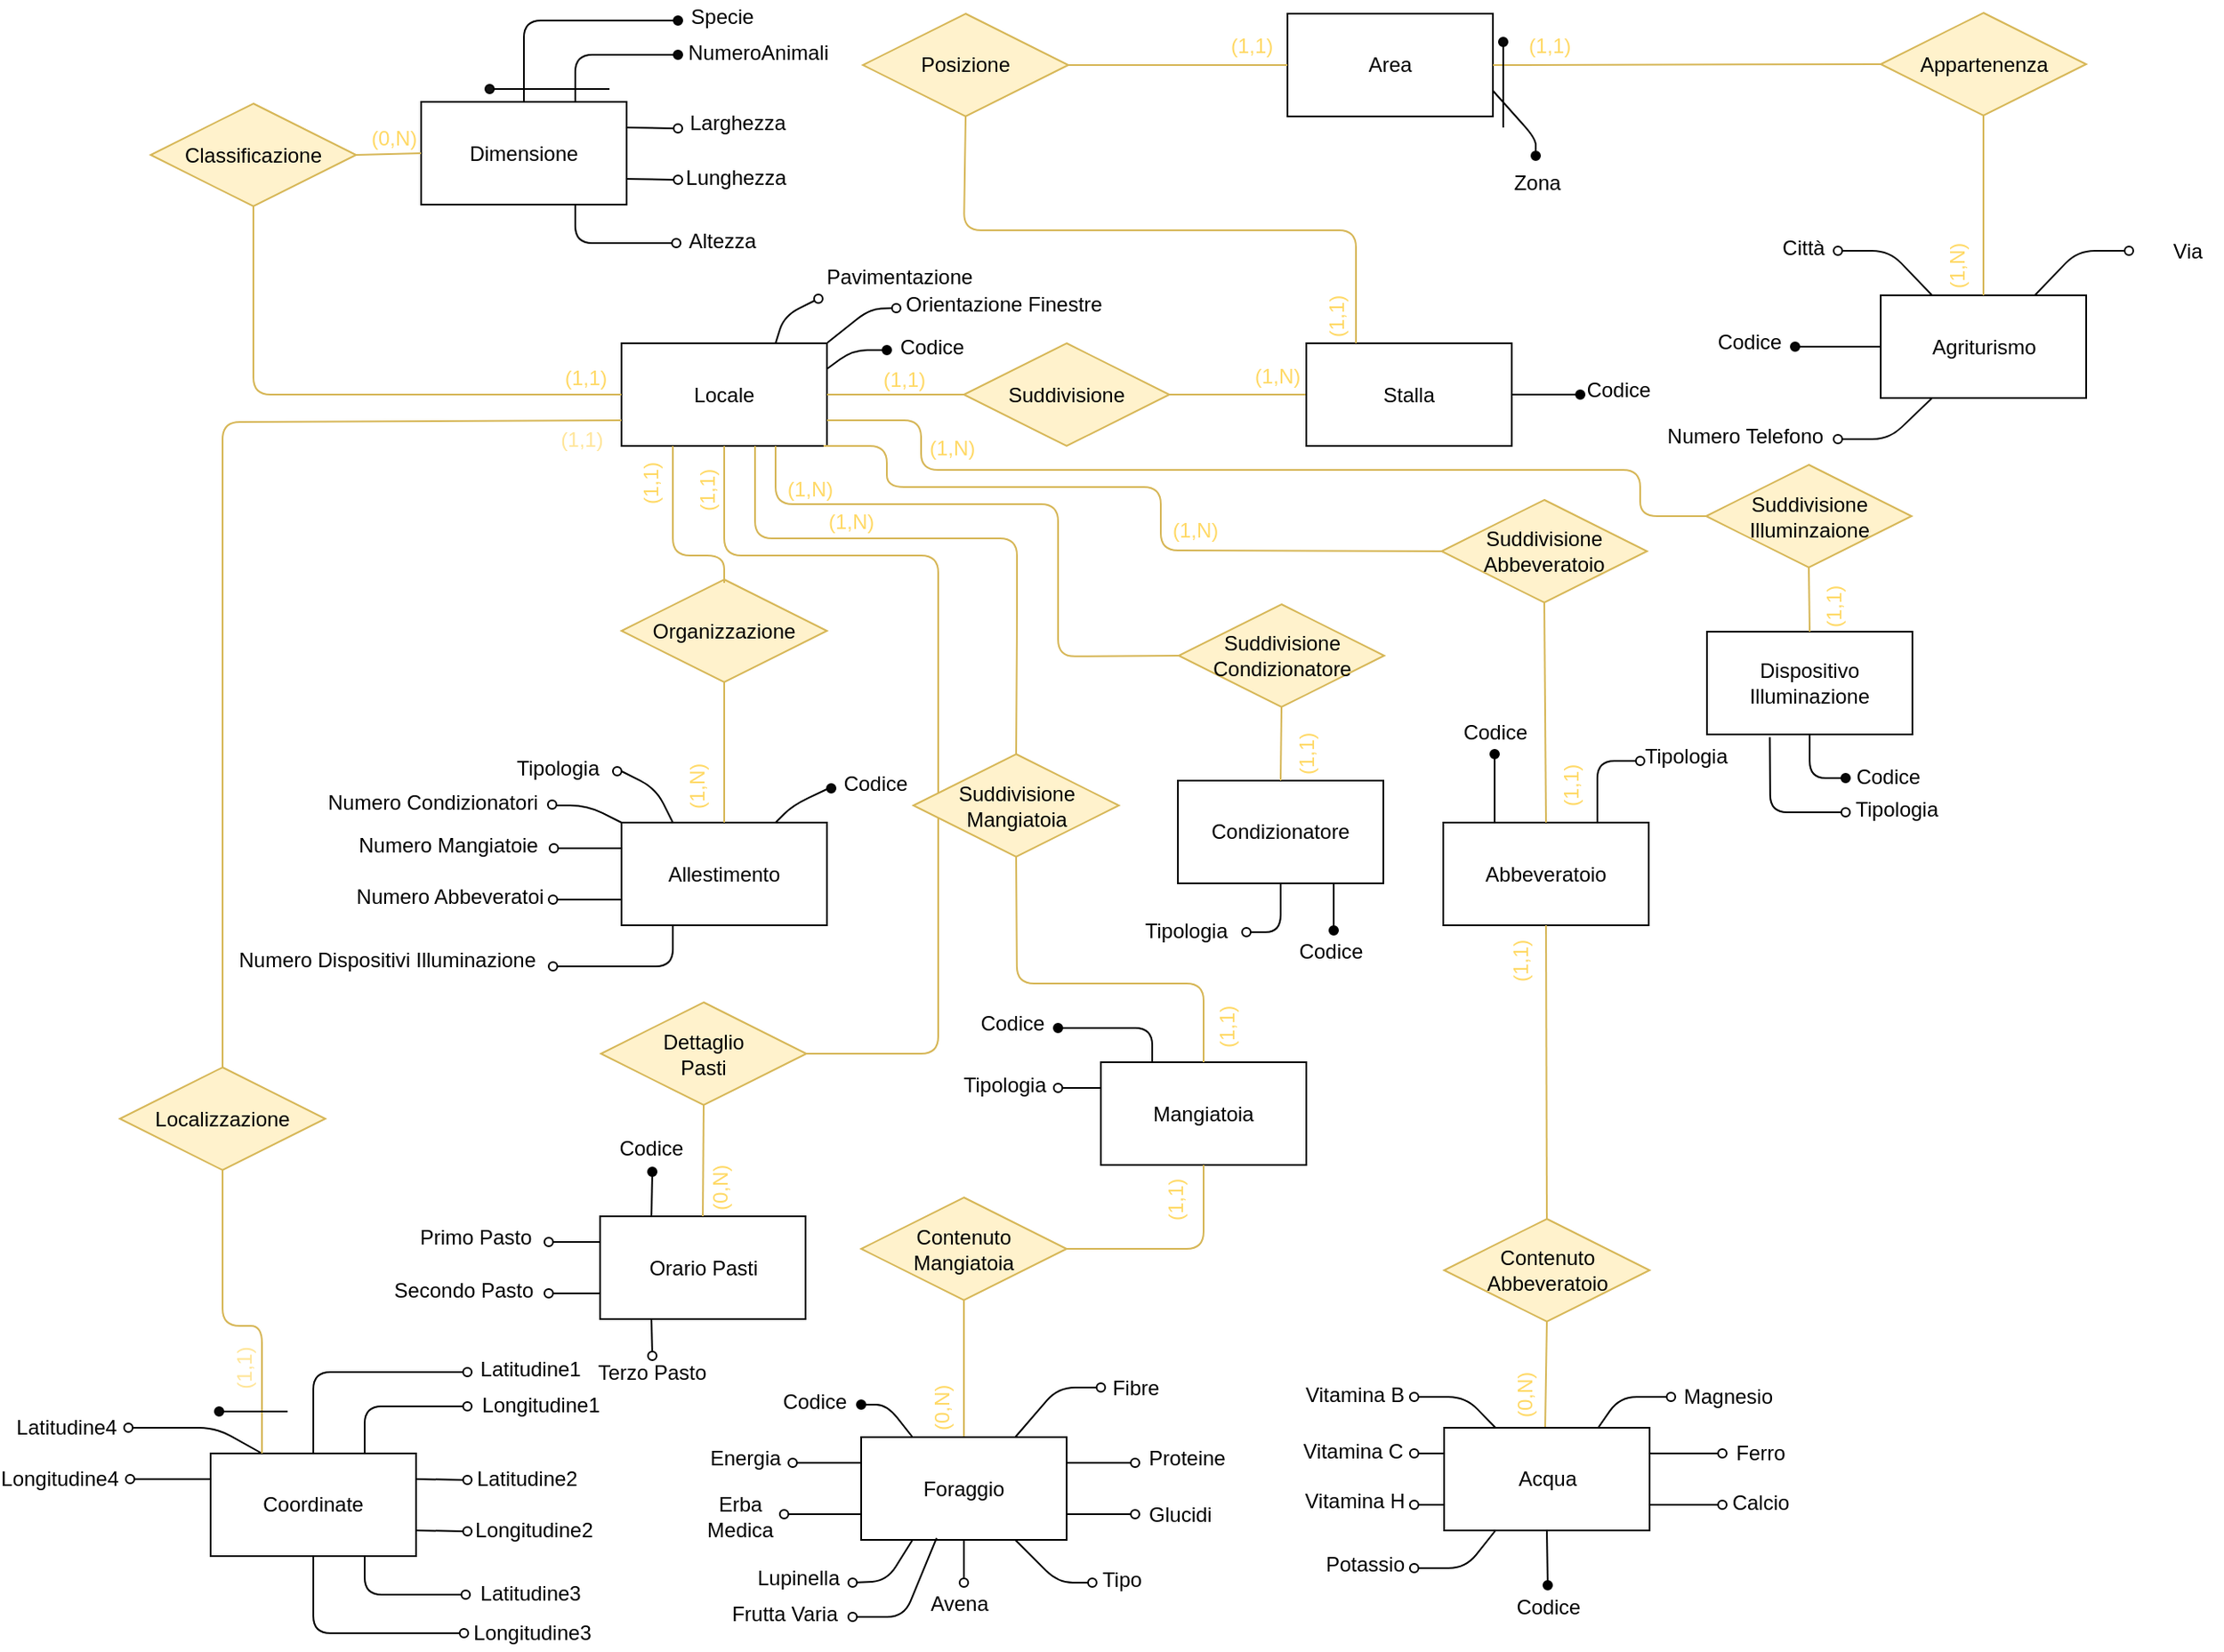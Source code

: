 <mxfile version="12.1.0" type="device" pages="1"><diagram id="N286xA00aJkE12AmxvrS" name="Page-1"><mxGraphModel dx="2192" dy="1080" grid="1" gridSize="10" guides="1" tooltips="1" connect="1" arrows="1" fold="1" page="1" pageScale="1" pageWidth="1654" pageHeight="1169" math="0" shadow="0"><root><mxCell id="0"/><mxCell id="1" parent="0"/><mxCell id="lcgIWPVXvWlQj9wDEpkj-109" value="&lt;font style=&quot;font-size: 12px&quot;&gt;Codice&lt;/font&gt;" style="text;html=1;strokeColor=none;fillColor=none;align=center;verticalAlign=middle;whiteSpace=wrap;rounded=0;" parent="1" vertex="1"><mxGeometry x="2163.5" y="1668" width="45" height="20" as="geometry"/></mxCell><mxCell id="Yu1iAKXQhkWqBQkgz5I7-27" value="Locale" style="rounded=0;whiteSpace=wrap;html=1;" parent="1" vertex="1"><mxGeometry x="2038" y="1420.5" width="120" height="60" as="geometry"/></mxCell><mxCell id="Yu1iAKXQhkWqBQkgz5I7-28" value="" style="endArrow=none;html=1;exitX=1;exitY=0.5;exitDx=0;exitDy=0;fillColor=#fff2cc;strokeColor=#d6b656;entryX=0;entryY=0.5;entryDx=0;entryDy=0;" parent="1" source="Yu1iAKXQhkWqBQkgz5I7-27" target="Yu1iAKXQhkWqBQkgz5I7-29" edge="1"><mxGeometry width="50" height="50" relative="1" as="geometry"><mxPoint x="2218" y="1480.5" as="sourcePoint"/><mxPoint x="2238" y="1454.5" as="targetPoint"/></mxGeometry></mxCell><mxCell id="Yu1iAKXQhkWqBQkgz5I7-29" value="Suddivisione" style="rhombus;whiteSpace=wrap;html=1;strokeColor=#d6b656;fillColor=#fff2cc;" parent="1" vertex="1"><mxGeometry x="2238" y="1420.5" width="120" height="60" as="geometry"/></mxCell><mxCell id="Yu1iAKXQhkWqBQkgz5I7-30" value="" style="endArrow=none;html=1;exitX=1;exitY=0.5;exitDx=0;exitDy=0;fillColor=#fff2cc;strokeColor=#d6b656;entryX=0;entryY=0.5;entryDx=0;entryDy=0;" parent="1" source="Yu1iAKXQhkWqBQkgz5I7-29" target="Yu1iAKXQhkWqBQkgz5I7-32" edge="1"><mxGeometry width="50" height="50" relative="1" as="geometry"><mxPoint x="2398" y="1490.5" as="sourcePoint"/><mxPoint x="2438" y="1454.5" as="targetPoint"/></mxGeometry></mxCell><mxCell id="Yu1iAKXQhkWqBQkgz5I7-32" value="Stalla" style="rounded=0;whiteSpace=wrap;html=1;" parent="1" vertex="1"><mxGeometry x="2438" y="1420.5" width="120" height="60" as="geometry"/></mxCell><mxCell id="Yu1iAKXQhkWqBQkgz5I7-36" value="Agriturismo" style="rounded=0;whiteSpace=wrap;html=1;" parent="1" vertex="1"><mxGeometry x="2773.5" y="1392.5" width="120" height="60" as="geometry"/></mxCell><mxCell id="Yu1iAKXQhkWqBQkgz5I7-54" value="Organizzazione" style="rhombus;whiteSpace=wrap;html=1;strokeColor=#d6b656;fillColor=#fff2cc;" parent="1" vertex="1"><mxGeometry x="2038" y="1558.5" width="120" height="60" as="geometry"/></mxCell><mxCell id="Yu1iAKXQhkWqBQkgz5I7-56" value="" style="endArrow=none;html=1;entryX=0.5;entryY=1;entryDx=0;entryDy=0;fillColor=#fff2cc;strokeColor=#d6b656;exitX=0.25;exitY=1;exitDx=0;exitDy=0;" parent="1" source="Yu1iAKXQhkWqBQkgz5I7-27" edge="1"><mxGeometry width="50" height="50" relative="1" as="geometry"><mxPoint x="2098" y="1560.5" as="sourcePoint"/><mxPoint x="2098" y="1560.5" as="targetPoint"/><Array as="points"><mxPoint x="2068" y="1544.5"/><mxPoint x="2098" y="1544.5"/></Array></mxGeometry></mxCell><mxCell id="Yu1iAKXQhkWqBQkgz5I7-58" value="Allestimento" style="rounded=0;whiteSpace=wrap;html=1;" parent="1" vertex="1"><mxGeometry x="2038" y="1700.5" width="120" height="60" as="geometry"/></mxCell><mxCell id="Yu1iAKXQhkWqBQkgz5I7-62" value="Condizionatore" style="rounded=0;whiteSpace=wrap;html=1;" parent="1" vertex="1"><mxGeometry x="2363" y="1676" width="120" height="60" as="geometry"/></mxCell><mxCell id="Yu1iAKXQhkWqBQkgz5I7-64" value="Abbeveratoio" style="rounded=0;whiteSpace=wrap;html=1;" parent="1" vertex="1"><mxGeometry x="2518" y="1700.5" width="120" height="60" as="geometry"/></mxCell><mxCell id="Yu1iAKXQhkWqBQkgz5I7-66" value="Mangiatoia" style="rounded=0;whiteSpace=wrap;html=1;" parent="1" vertex="1"><mxGeometry x="2318" y="1840.5" width="120" height="60" as="geometry"/></mxCell><mxCell id="Yu1iAKXQhkWqBQkgz5I7-71" value="" style="endArrow=none;html=1;entryX=0.5;entryY=1;entryDx=0;entryDy=0;fillColor=#fff2cc;strokeColor=#d6b656;exitX=1;exitY=0.5;exitDx=0;exitDy=0;" parent="1" source="Yu1iAKXQhkWqBQkgz5I7-72" target="Yu1iAKXQhkWqBQkgz5I7-66" edge="1"><mxGeometry width="50" height="50" relative="1" as="geometry"><mxPoint x="2238" y="1920.5" as="sourcePoint"/><mxPoint x="2168" y="1869.5" as="targetPoint"/><Array as="points"><mxPoint x="2378" y="1949.5"/></Array></mxGeometry></mxCell><mxCell id="Yu1iAKXQhkWqBQkgz5I7-72" value="Contenuto&lt;br&gt;Mangiatoia" style="rhombus;whiteSpace=wrap;html=1;strokeColor=#d6b656;fillColor=#fff2cc;" parent="1" vertex="1"><mxGeometry x="2178" y="1919.5" width="120" height="60" as="geometry"/></mxCell><mxCell id="Yu1iAKXQhkWqBQkgz5I7-73" value="" style="endArrow=none;html=1;entryX=0.5;entryY=1;entryDx=0;entryDy=0;fillColor=#fff2cc;strokeColor=#d6b656;" parent="1" source="Yu1iAKXQhkWqBQkgz5I7-72" edge="1"><mxGeometry width="50" height="50" relative="1" as="geometry"><mxPoint x="2238" y="2059.5" as="sourcePoint"/><mxPoint x="2238" y="2059.5" as="targetPoint"/></mxGeometry></mxCell><mxCell id="Yu1iAKXQhkWqBQkgz5I7-74" value="Foraggio" style="rounded=0;whiteSpace=wrap;html=1;" parent="1" vertex="1"><mxGeometry x="2178" y="2059.5" width="120" height="60" as="geometry"/></mxCell><mxCell id="Yu1iAKXQhkWqBQkgz5I7-103" value="Area" style="rounded=0;whiteSpace=wrap;html=1;" parent="1" vertex="1"><mxGeometry x="2427" y="1228" width="120" height="60" as="geometry"/></mxCell><mxCell id="lcgIWPVXvWlQj9wDEpkj-78" value="" style="endArrow=none;html=1;exitX=1;exitY=0.5;exitDx=0;exitDy=0;" parent="1" source="Yu1iAKXQhkWqBQkgz5I7-32" target="lcgIWPVXvWlQj9wDEpkj-79" edge="1"><mxGeometry width="50" height="50" relative="1" as="geometry"><mxPoint x="2558" y="1470.5" as="sourcePoint"/><mxPoint x="2598" y="1450.5" as="targetPoint"/></mxGeometry></mxCell><mxCell id="lcgIWPVXvWlQj9wDEpkj-79" value="" style="ellipse;whiteSpace=wrap;html=1;aspect=fixed;fillColor=#000000;" parent="1" vertex="1"><mxGeometry x="2595.5" y="1448" width="5" height="5" as="geometry"/></mxCell><mxCell id="lcgIWPVXvWlQj9wDEpkj-80" value="&lt;font style=&quot;font-size: 12px&quot;&gt;Codice&lt;/font&gt;" style="text;html=1;strokeColor=none;fillColor=none;align=center;verticalAlign=middle;whiteSpace=wrap;rounded=0;" parent="1" vertex="1"><mxGeometry x="2598" y="1438" width="45" height="20" as="geometry"/></mxCell><mxCell id="lcgIWPVXvWlQj9wDEpkj-84" value="&lt;font style=&quot;font-size: 12px&quot;&gt;Codice&lt;/font&gt;" style="text;html=1;strokeColor=none;fillColor=none;align=center;verticalAlign=middle;whiteSpace=wrap;rounded=0;" parent="1" vertex="1"><mxGeometry x="2196.5" y="1413" width="45" height="20" as="geometry"/></mxCell><mxCell id="lcgIWPVXvWlQj9wDEpkj-102" value="" style="ellipse;whiteSpace=wrap;html=1;aspect=fixed;" parent="1" vertex="1"><mxGeometry x="2196.0" y="1397.5" width="5" height="5" as="geometry"/></mxCell><mxCell id="lcgIWPVXvWlQj9wDEpkj-103" value="&lt;font style=&quot;font-size: 12px&quot;&gt;Orientazione Finestre&lt;/font&gt;" style="text;html=1;strokeColor=none;fillColor=none;align=center;verticalAlign=middle;whiteSpace=wrap;rounded=0;" parent="1" vertex="1"><mxGeometry x="2193" y="1388" width="137" height="20" as="geometry"/></mxCell><mxCell id="lcgIWPVXvWlQj9wDEpkj-105" value="&lt;font style=&quot;font-size: 12px&quot;&gt;Pavimentazione&lt;/font&gt;" style="text;html=1;strokeColor=none;fillColor=none;align=center;verticalAlign=middle;whiteSpace=wrap;rounded=0;" parent="1" vertex="1"><mxGeometry x="2177.5" y="1371.5" width="45" height="20" as="geometry"/></mxCell><mxCell id="lcgIWPVXvWlQj9wDEpkj-107" value="" style="endArrow=none;html=1;exitX=0.75;exitY=0;exitDx=0;exitDy=0;" parent="1" source="Yu1iAKXQhkWqBQkgz5I7-58" edge="1"><mxGeometry width="50" height="50" relative="1" as="geometry"><mxPoint x="2108" y="1700.5" as="sourcePoint"/><mxPoint x="2159" y="1680.5" as="targetPoint"/><Array as="points"><mxPoint x="2138" y="1690.5"/></Array></mxGeometry></mxCell><mxCell id="lcgIWPVXvWlQj9wDEpkj-108" value="" style="ellipse;whiteSpace=wrap;html=1;aspect=fixed;fillColor=#080808;" parent="1" vertex="1"><mxGeometry x="2158.0" y="1678" width="5" height="5" as="geometry"/></mxCell><mxCell id="lcgIWPVXvWlQj9wDEpkj-115" value="&lt;font style=&quot;font-size: 12px&quot;&gt;Numero Mangiatoie&lt;/font&gt;" style="text;html=1;strokeColor=none;fillColor=none;align=center;verticalAlign=middle;whiteSpace=wrap;rounded=0;" parent="1" vertex="1"><mxGeometry x="1883" y="1703.5" width="108" height="20" as="geometry"/></mxCell><mxCell id="lcgIWPVXvWlQj9wDEpkj-123" value="" style="endArrow=none;html=1;entryX=0;entryY=0.25;entryDx=0;entryDy=0;" parent="1" target="Yu1iAKXQhkWqBQkgz5I7-58" edge="1"><mxGeometry width="50" height="50" relative="1" as="geometry"><mxPoint x="1998" y="1715.5" as="sourcePoint"/><mxPoint x="2048" y="1710.5" as="targetPoint"/></mxGeometry></mxCell><mxCell id="lcgIWPVXvWlQj9wDEpkj-124" value="" style="ellipse;whiteSpace=wrap;html=1;aspect=fixed;" parent="1" vertex="1"><mxGeometry x="1996.0" y="1713" width="5" height="5" as="geometry"/></mxCell><mxCell id="lcgIWPVXvWlQj9wDEpkj-125" value="" style="endArrow=none;html=1;entryX=0;entryY=0.75;entryDx=0;entryDy=0;" parent="1" target="Yu1iAKXQhkWqBQkgz5I7-58" edge="1"><mxGeometry width="50" height="50" relative="1" as="geometry"><mxPoint x="1998" y="1745.5" as="sourcePoint"/><mxPoint x="2018" y="1730.5" as="targetPoint"/></mxGeometry></mxCell><mxCell id="lcgIWPVXvWlQj9wDEpkj-126" value="Numero Abbeveratoi" style="text;html=1;strokeColor=none;fillColor=none;align=center;verticalAlign=middle;whiteSpace=wrap;rounded=0;" parent="1" vertex="1"><mxGeometry x="1878" y="1733.5" width="120" height="20" as="geometry"/></mxCell><mxCell id="lcgIWPVXvWlQj9wDEpkj-127" value="" style="ellipse;whiteSpace=wrap;html=1;aspect=fixed;" parent="1" vertex="1"><mxGeometry x="1995.5" y="1743" width="5" height="5" as="geometry"/></mxCell><mxCell id="lcgIWPVXvWlQj9wDEpkj-136" value="" style="endArrow=none;html=1;exitX=0.25;exitY=0;exitDx=0;exitDy=0;" parent="1" source="Yu1iAKXQhkWqBQkgz5I7-58" edge="1"><mxGeometry width="50" height="50" relative="1" as="geometry"><mxPoint x="2018" y="1700.5" as="sourcePoint"/><mxPoint x="2038" y="1670.5" as="targetPoint"/><Array as="points"><mxPoint x="2058" y="1680.5"/></Array></mxGeometry></mxCell><mxCell id="lcgIWPVXvWlQj9wDEpkj-137" value="" style="ellipse;whiteSpace=wrap;html=1;aspect=fixed;" parent="1" vertex="1"><mxGeometry x="2033.0" y="1668" width="5" height="5" as="geometry"/></mxCell><mxCell id="lcgIWPVXvWlQj9wDEpkj-138" value="Tipologia" style="text;html=1;strokeColor=none;fillColor=none;align=center;verticalAlign=middle;whiteSpace=wrap;rounded=0;" parent="1" vertex="1"><mxGeometry x="1973" y="1658.5" width="56" height="20" as="geometry"/></mxCell><mxCell id="lcgIWPVXvWlQj9wDEpkj-139" value="" style="endArrow=none;html=1;" parent="1" edge="1"><mxGeometry width="50" height="50" relative="1" as="geometry"><mxPoint x="1998" y="1690.5" as="sourcePoint"/><mxPoint x="2038" y="1700.5" as="targetPoint"/><Array as="points"><mxPoint x="2018" y="1690.5"/></Array></mxGeometry></mxCell><mxCell id="lcgIWPVXvWlQj9wDEpkj-140" value="" style="ellipse;whiteSpace=wrap;html=1;aspect=fixed;" parent="1" vertex="1"><mxGeometry x="1995.0" y="1687.5" width="5" height="5" as="geometry"/></mxCell><mxCell id="lcgIWPVXvWlQj9wDEpkj-141" value="&lt;font style=&quot;font-size: 12px&quot;&gt;Numero Condizionatori&lt;/font&gt;" style="text;html=1;strokeColor=none;fillColor=none;align=center;verticalAlign=middle;whiteSpace=wrap;rounded=0;" parent="1" vertex="1"><mxGeometry x="1858" y="1678.5" width="140" height="20" as="geometry"/></mxCell><mxCell id="lcgIWPVXvWlQj9wDEpkj-142" value="" style="endArrow=none;html=1;exitX=0.25;exitY=0;exitDx=0;exitDy=0;" parent="1" source="Yu1iAKXQhkWqBQkgz5I7-66" target="lcgIWPVXvWlQj9wDEpkj-144" edge="1"><mxGeometry width="50" height="50" relative="1" as="geometry"><mxPoint x="2308" y="1850.5" as="sourcePoint"/><mxPoint x="2318" y="1820.5" as="targetPoint"/><Array as="points"><mxPoint x="2348" y="1820.5"/></Array></mxGeometry></mxCell><mxCell id="lcgIWPVXvWlQj9wDEpkj-144" value="" style="ellipse;whiteSpace=wrap;html=1;aspect=fixed;fillColor=#000000;" parent="1" vertex="1"><mxGeometry x="2290.5" y="1818" width="5" height="5" as="geometry"/></mxCell><mxCell id="lcgIWPVXvWlQj9wDEpkj-145" value="&lt;font style=&quot;font-size: 12px&quot;&gt;Codice&lt;/font&gt;" style="text;html=1;strokeColor=none;fillColor=none;align=center;verticalAlign=middle;whiteSpace=wrap;rounded=0;" parent="1" vertex="1"><mxGeometry x="2244" y="1808" width="45" height="20" as="geometry"/></mxCell><mxCell id="lcgIWPVXvWlQj9wDEpkj-146" value="" style="endArrow=none;html=1;exitX=0.75;exitY=0;exitDx=0;exitDy=0;" parent="1" source="Yu1iAKXQhkWqBQkgz5I7-74" target="lcgIWPVXvWlQj9wDEpkj-147" edge="1"><mxGeometry width="50" height="50" relative="1" as="geometry"><mxPoint x="2258" y="2070.5" as="sourcePoint"/><mxPoint x="2318" y="2030.5" as="targetPoint"/><Array as="points"><mxPoint x="2293" y="2030.5"/></Array></mxGeometry></mxCell><mxCell id="lcgIWPVXvWlQj9wDEpkj-147" value="" style="ellipse;whiteSpace=wrap;html=1;aspect=fixed;fillColor=#ffffff;" parent="1" vertex="1"><mxGeometry x="2315.5" y="2028" width="5" height="5" as="geometry"/></mxCell><mxCell id="lcgIWPVXvWlQj9wDEpkj-150" value="&lt;font style=&quot;font-size: 12px&quot;&gt;Fibre&lt;/font&gt;" style="text;html=1;strokeColor=none;fillColor=none;align=center;verticalAlign=middle;whiteSpace=wrap;rounded=0;" parent="1" vertex="1"><mxGeometry x="2315.5" y="2020.5" width="45" height="20" as="geometry"/></mxCell><mxCell id="lcgIWPVXvWlQj9wDEpkj-151" value="" style="endArrow=none;html=1;exitX=1;exitY=0.25;exitDx=0;exitDy=0;" parent="1" source="Yu1iAKXQhkWqBQkgz5I7-74" target="lcgIWPVXvWlQj9wDEpkj-152" edge="1"><mxGeometry width="50" height="50" relative="1" as="geometry"><mxPoint x="2348" y="2130.5" as="sourcePoint"/><mxPoint x="2338" y="2074.5" as="targetPoint"/></mxGeometry></mxCell><mxCell id="lcgIWPVXvWlQj9wDEpkj-152" value="" style="ellipse;whiteSpace=wrap;html=1;aspect=fixed;fillColor=#ffffff;" parent="1" vertex="1"><mxGeometry x="2335.5" y="2072.0" width="5" height="5" as="geometry"/></mxCell><mxCell id="lcgIWPVXvWlQj9wDEpkj-153" value="&lt;font style=&quot;font-size: 12px&quot;&gt;Proteine&lt;/font&gt;" style="text;html=1;strokeColor=none;fillColor=none;align=center;verticalAlign=middle;whiteSpace=wrap;rounded=0;" parent="1" vertex="1"><mxGeometry x="2345.5" y="2062" width="45" height="20" as="geometry"/></mxCell><mxCell id="lcgIWPVXvWlQj9wDEpkj-154" value="" style="endArrow=none;html=1;exitX=1;exitY=0.75;exitDx=0;exitDy=0;" parent="1" source="Yu1iAKXQhkWqBQkgz5I7-74" target="lcgIWPVXvWlQj9wDEpkj-155" edge="1"><mxGeometry width="50" height="50" relative="1" as="geometry"><mxPoint x="2298" y="2170.5" as="sourcePoint"/><mxPoint x="2338" y="2104.5" as="targetPoint"/></mxGeometry></mxCell><mxCell id="lcgIWPVXvWlQj9wDEpkj-155" value="" style="ellipse;whiteSpace=wrap;html=1;aspect=fixed;fillColor=#ffffff;" parent="1" vertex="1"><mxGeometry x="2335.5" y="2102.0" width="5" height="5" as="geometry"/></mxCell><mxCell id="lcgIWPVXvWlQj9wDEpkj-156" value="&lt;font style=&quot;font-size: 12px&quot;&gt;Glucidi&lt;/font&gt;" style="text;html=1;strokeColor=none;fillColor=none;align=center;verticalAlign=middle;whiteSpace=wrap;rounded=0;" parent="1" vertex="1"><mxGeometry x="2342" y="2094.5" width="45" height="20" as="geometry"/></mxCell><mxCell id="lcgIWPVXvWlQj9wDEpkj-176" value="" style="endArrow=none;html=1;exitX=0.25;exitY=0;exitDx=0;exitDy=0;" parent="1" source="Yu1iAKXQhkWqBQkgz5I7-74" target="lcgIWPVXvWlQj9wDEpkj-177" edge="1"><mxGeometry width="50" height="50" relative="1" as="geometry"><mxPoint x="2158" y="2050.5" as="sourcePoint"/><mxPoint x="2178" y="2040.5" as="targetPoint"/><Array as="points"><mxPoint x="2193" y="2040.5"/></Array></mxGeometry></mxCell><mxCell id="lcgIWPVXvWlQj9wDEpkj-177" value="" style="ellipse;whiteSpace=wrap;html=1;aspect=fixed;fillColor=#000000;" parent="1" vertex="1"><mxGeometry x="2175.5" y="2038" width="5" height="5" as="geometry"/></mxCell><mxCell id="lcgIWPVXvWlQj9wDEpkj-180" value="&lt;font style=&quot;font-size: 12px&quot;&gt;Codice&lt;/font&gt;" style="text;html=1;strokeColor=none;fillColor=none;align=center;verticalAlign=middle;whiteSpace=wrap;rounded=0;" parent="1" vertex="1"><mxGeometry x="2125.5" y="2028.5" width="50" height="20" as="geometry"/></mxCell><mxCell id="lcgIWPVXvWlQj9wDEpkj-182" value="" style="endArrow=none;html=1;entryX=0;entryY=0.25;entryDx=0;entryDy=0;" parent="1" source="lcgIWPVXvWlQj9wDEpkj-183" target="Yu1iAKXQhkWqBQkgz5I7-74" edge="1"><mxGeometry width="50" height="50" relative="1" as="geometry"><mxPoint x="2138" y="2074.5" as="sourcePoint"/><mxPoint x="2158" y="2100.5" as="targetPoint"/></mxGeometry></mxCell><mxCell id="lcgIWPVXvWlQj9wDEpkj-183" value="" style="ellipse;whiteSpace=wrap;html=1;aspect=fixed;fillColor=#ffffff;" parent="1" vertex="1"><mxGeometry x="2135.5" y="2072.0" width="5" height="5" as="geometry"/></mxCell><mxCell id="lcgIWPVXvWlQj9wDEpkj-184" value="&lt;font style=&quot;font-size: 12px&quot;&gt;Energia&lt;/font&gt;" style="text;html=1;strokeColor=none;fillColor=none;align=center;verticalAlign=middle;whiteSpace=wrap;rounded=0;" parent="1" vertex="1"><mxGeometry x="2088" y="2062" width="45" height="20" as="geometry"/></mxCell><mxCell id="lcgIWPVXvWlQj9wDEpkj-188" value="" style="endArrow=none;html=1;exitX=0.25;exitY=0;exitDx=0;exitDy=0;" parent="1" source="Yu1iAKXQhkWqBQkgz5I7-64" target="lcgIWPVXvWlQj9wDEpkj-189" edge="1"><mxGeometry width="50" height="50" relative="1" as="geometry"><mxPoint x="2528" y="1700.5" as="sourcePoint"/><mxPoint x="2548" y="1660.5" as="targetPoint"/></mxGeometry></mxCell><mxCell id="lcgIWPVXvWlQj9wDEpkj-189" value="" style="ellipse;whiteSpace=wrap;html=1;aspect=fixed;fillColor=#000000;" parent="1" vertex="1"><mxGeometry x="2545.5" y="1658" width="5" height="5" as="geometry"/></mxCell><mxCell id="lcgIWPVXvWlQj9wDEpkj-190" value="&lt;font style=&quot;font-size: 12px&quot;&gt;Codice&lt;/font&gt;" style="text;html=1;strokeColor=none;fillColor=none;align=center;verticalAlign=middle;whiteSpace=wrap;rounded=0;" parent="1" vertex="1"><mxGeometry x="2525.5" y="1638" width="45" height="20" as="geometry"/></mxCell><mxCell id="lcgIWPVXvWlQj9wDEpkj-191" value="" style="endArrow=none;html=1;" parent="1" edge="1"><mxGeometry width="50" height="50" relative="1" as="geometry"><mxPoint x="2454" y="1761.5" as="sourcePoint"/><mxPoint x="2454" y="1735.5" as="targetPoint"/></mxGeometry></mxCell><mxCell id="lcgIWPVXvWlQj9wDEpkj-192" value="" style="ellipse;whiteSpace=wrap;html=1;aspect=fixed;fillColor=#000000;" parent="1" vertex="1"><mxGeometry x="2451.5" y="1761" width="5" height="5" as="geometry"/></mxCell><mxCell id="lcgIWPVXvWlQj9wDEpkj-193" value="&lt;font style=&quot;font-size: 12px&quot;&gt;Codice&lt;/font&gt;" style="text;html=1;strokeColor=none;fillColor=none;align=center;verticalAlign=middle;whiteSpace=wrap;rounded=0;" parent="1" vertex="1"><mxGeometry x="2429.5" y="1766" width="45" height="20" as="geometry"/></mxCell><mxCell id="Jm9o6r41oGmRNSxybvqg-228" value="" style="endArrow=none;html=1;exitX=1;exitY=0.75;exitDx=0;exitDy=0;" parent="1" source="Yu1iAKXQhkWqBQkgz5I7-103" target="jepXnJmce8L1VkRJNo3c-30" edge="1"><mxGeometry width="50" height="50" relative="1" as="geometry"><mxPoint x="2437" y="1197" as="sourcePoint"/><mxPoint x="2572" y="1311" as="targetPoint"/><Array as="points"><mxPoint x="2572" y="1301"/></Array></mxGeometry></mxCell><mxCell id="Jm9o6r41oGmRNSxybvqg-233" value="Zona" style="text;html=1;strokeColor=none;fillColor=none;align=center;verticalAlign=middle;whiteSpace=wrap;rounded=0;" parent="1" vertex="1"><mxGeometry x="2553" y="1317" width="40" height="20" as="geometry"/></mxCell><mxCell id="Jm9o6r41oGmRNSxybvqg-250" value="" style="endArrow=none;html=1;entryX=0;entryY=0.5;entryDx=0;entryDy=0;" parent="1" source="Jm9o6r41oGmRNSxybvqg-251" target="Yu1iAKXQhkWqBQkgz5I7-36" edge="1"><mxGeometry width="50" height="50" relative="1" as="geometry"><mxPoint x="2723.5" y="1422.5" as="sourcePoint"/><mxPoint x="2763.5" y="1402.5" as="targetPoint"/></mxGeometry></mxCell><mxCell id="Jm9o6r41oGmRNSxybvqg-251" value="" style="ellipse;whiteSpace=wrap;html=1;aspect=fixed;fillColor=#080808;" parent="1" vertex="1"><mxGeometry x="2721" y="1420" width="5" height="5" as="geometry"/></mxCell><mxCell id="Jm9o6r41oGmRNSxybvqg-252" value="Codice" style="text;html=1;strokeColor=none;fillColor=none;align=center;verticalAlign=middle;whiteSpace=wrap;rounded=0;" parent="1" vertex="1"><mxGeometry x="2677" y="1410" width="40" height="20" as="geometry"/></mxCell><mxCell id="lZLJIxHPjuC8n5wMZLHl-4" value="(1,N)" style="text;html=1;resizable=0;points=[];autosize=1;align=left;verticalAlign=top;spacingTop=-4;fontColor=#FFD966;" parent="1" vertex="1"><mxGeometry x="2405.5" y="1429.5" width="40" height="20" as="geometry"/></mxCell><mxCell id="lZLJIxHPjuC8n5wMZLHl-7" value="(1,1)" style="text;html=1;resizable=0;points=[];autosize=1;align=left;verticalAlign=top;spacingTop=-4;fontColor=#FFD966;" parent="1" vertex="1"><mxGeometry x="2188.5" y="1432" width="40" height="20" as="geometry"/></mxCell><mxCell id="lZLJIxHPjuC8n5wMZLHl-22" value="(1,1)" style="text;html=1;resizable=0;points=[];autosize=1;align=left;verticalAlign=top;spacingTop=-4;fontColor=#FFD966;rotation=-90;" parent="1" vertex="1"><mxGeometry x="2341.5" y="1905.5" width="40" height="20" as="geometry"/></mxCell><mxCell id="lZLJIxHPjuC8n5wMZLHl-23" value="(0,N)" style="text;html=1;resizable=0;points=[];autosize=1;align=left;verticalAlign=top;spacingTop=-4;rotation=-90;fontColor=#FFD966;" parent="1" vertex="1"><mxGeometry x="2205.5" y="2028" width="40" height="20" as="geometry"/></mxCell><mxCell id="lZLJIxHPjuC8n5wMZLHl-132" value="(1,1)" style="text;html=1;resizable=0;points=[];autosize=1;align=left;verticalAlign=top;spacingTop=-4;rotation=0;fontColor=#FFD966;" parent="1" vertex="1"><mxGeometry x="2565.5" y="1237" width="40" height="20" as="geometry"/></mxCell><mxCell id="zom-mO-vnvJxJidYGtsn-35" value="" style="endArrow=none;html=1;exitX=1;exitY=0.25;exitDx=0;exitDy=0;" parent="1" source="Yu1iAKXQhkWqBQkgz5I7-27" target="zom-mO-vnvJxJidYGtsn-37" edge="1"><mxGeometry width="50" height="50" relative="1" as="geometry"><mxPoint x="2183" y="1454.5" as="sourcePoint"/><mxPoint x="2193" y="1424.5" as="targetPoint"/><Array as="points"><mxPoint x="2173" y="1424.5"/></Array></mxGeometry></mxCell><mxCell id="zom-mO-vnvJxJidYGtsn-37" value="" style="ellipse;whiteSpace=wrap;html=1;aspect=fixed;fillColor=#000000;" parent="1" vertex="1"><mxGeometry x="2190.5" y="1422" width="5" height="5" as="geometry"/></mxCell><mxCell id="zom-mO-vnvJxJidYGtsn-38" value="" style="endArrow=none;html=1;exitX=0.75;exitY=0;exitDx=0;exitDy=0;" parent="1" source="Yu1iAKXQhkWqBQkgz5I7-27" target="zom-mO-vnvJxJidYGtsn-39" edge="1"><mxGeometry width="50" height="50" relative="1" as="geometry"><mxPoint x="2103" y="1404.5" as="sourcePoint"/><mxPoint x="2153" y="1394.5" as="targetPoint"/><Array as="points"><mxPoint x="2133" y="1404.5"/></Array></mxGeometry></mxCell><mxCell id="zom-mO-vnvJxJidYGtsn-39" value="" style="ellipse;whiteSpace=wrap;html=1;aspect=fixed;" parent="1" vertex="1"><mxGeometry x="2150.5" y="1392" width="5" height="5" as="geometry"/></mxCell><mxCell id="zom-mO-vnvJxJidYGtsn-40" value="" style="endArrow=none;html=1;exitX=1.003;exitY=-0.007;exitDx=0;exitDy=0;exitPerimeter=0;entryX=0;entryY=0.5;entryDx=0;entryDy=0;" parent="1" source="Yu1iAKXQhkWqBQkgz5I7-27" target="lcgIWPVXvWlQj9wDEpkj-102" edge="1"><mxGeometry width="50" height="50" relative="1" as="geometry"><mxPoint x="2213" y="1554.5" as="sourcePoint"/><mxPoint x="2173" y="1404.5" as="targetPoint"/><Array as="points"><mxPoint x="2183" y="1400.5"/></Array></mxGeometry></mxCell><mxCell id="-AfchcOz2T6cdud4S5HX-1" value="Contenuto&lt;br&gt;Abbeveratoio" style="rhombus;whiteSpace=wrap;html=1;fillColor=#fff2cc;strokeColor=#d6b656;" parent="1" vertex="1"><mxGeometry x="2518.5" y="1932" width="120" height="60" as="geometry"/></mxCell><mxCell id="-AfchcOz2T6cdud4S5HX-2" value="" style="endArrow=none;html=1;entryX=0.5;entryY=1;entryDx=0;entryDy=0;fillColor=#fff2cc;strokeColor=#d6b656;" parent="1" target="-AfchcOz2T6cdud4S5HX-1" edge="1"><mxGeometry width="50" height="50" relative="1" as="geometry"><mxPoint x="2577.5" y="2054" as="sourcePoint"/><mxPoint x="2642.5" y="2054" as="targetPoint"/></mxGeometry></mxCell><mxCell id="-AfchcOz2T6cdud4S5HX-3" value="Acqua" style="rounded=0;whiteSpace=wrap;html=1;" parent="1" vertex="1"><mxGeometry x="2518.5" y="2054" width="120" height="60" as="geometry"/></mxCell><mxCell id="-AfchcOz2T6cdud4S5HX-13" value="&lt;font style=&quot;font-size: 12px&quot;&gt;Codice&lt;/font&gt;" style="text;html=1;strokeColor=none;fillColor=none;align=center;verticalAlign=middle;whiteSpace=wrap;rounded=0;" parent="1" vertex="1"><mxGeometry x="2556.5" y="2148.5" width="45" height="20" as="geometry"/></mxCell><mxCell id="-AfchcOz2T6cdud4S5HX-14" value="" style="endArrow=none;html=1;exitX=1;exitY=0.25;exitDx=0;exitDy=0;" parent="1" source="-AfchcOz2T6cdud4S5HX-3" target="-AfchcOz2T6cdud4S5HX-15" edge="1"><mxGeometry width="50" height="50" relative="1" as="geometry"><mxPoint x="2731" y="2096" as="sourcePoint"/><mxPoint x="2681" y="2069" as="targetPoint"/></mxGeometry></mxCell><mxCell id="-AfchcOz2T6cdud4S5HX-15" value="" style="ellipse;whiteSpace=wrap;html=1;aspect=fixed;" parent="1" vertex="1"><mxGeometry x="2678.5" y="2066.5" width="5" height="5" as="geometry"/></mxCell><mxCell id="-AfchcOz2T6cdud4S5HX-16" value="&lt;font style=&quot;font-size: 12px&quot;&gt;Ferro&lt;/font&gt;" style="text;html=1;strokeColor=none;fillColor=none;align=center;verticalAlign=middle;whiteSpace=wrap;rounded=0;" parent="1" vertex="1"><mxGeometry x="2681" y="2058.5" width="45" height="20" as="geometry"/></mxCell><mxCell id="-AfchcOz2T6cdud4S5HX-17" value="" style="endArrow=none;html=1;exitX=1;exitY=0.75;exitDx=0;exitDy=0;" parent="1" source="-AfchcOz2T6cdud4S5HX-3" target="-AfchcOz2T6cdud4S5HX-18" edge="1"><mxGeometry width="50" height="50" relative="1" as="geometry"><mxPoint x="2751" y="2156" as="sourcePoint"/><mxPoint x="2681" y="2099" as="targetPoint"/></mxGeometry></mxCell><mxCell id="-AfchcOz2T6cdud4S5HX-18" value="" style="ellipse;whiteSpace=wrap;html=1;aspect=fixed;" parent="1" vertex="1"><mxGeometry x="2678.5" y="2096.5" width="5" height="5" as="geometry"/></mxCell><mxCell id="-AfchcOz2T6cdud4S5HX-19" value="&lt;font style=&quot;font-size: 12px&quot;&gt;Calcio&lt;/font&gt;" style="text;html=1;strokeColor=none;fillColor=none;align=center;verticalAlign=middle;whiteSpace=wrap;rounded=0;" parent="1" vertex="1"><mxGeometry x="2680.5" y="2088" width="45" height="20" as="geometry"/></mxCell><mxCell id="-AfchcOz2T6cdud4S5HX-20" value="" style="endArrow=none;html=1;entryX=0.5;entryY=1;entryDx=0;entryDy=0;" parent="1" source="-AfchcOz2T6cdud4S5HX-22" target="-AfchcOz2T6cdud4S5HX-3" edge="1"><mxGeometry width="50" height="50" relative="1" as="geometry"><mxPoint x="2579" y="2146" as="sourcePoint"/><mxPoint x="2661" y="2126" as="targetPoint"/></mxGeometry></mxCell><mxCell id="-AfchcOz2T6cdud4S5HX-22" value="" style="ellipse;whiteSpace=wrap;html=1;aspect=fixed;fillColor=#000000;" parent="1" vertex="1"><mxGeometry x="2576.5" y="2143.5" width="5" height="5" as="geometry"/></mxCell><mxCell id="-AfchcOz2T6cdud4S5HX-35" value="(1,1)" style="text;html=1;resizable=0;points=[];autosize=1;align=left;verticalAlign=top;spacingTop=-4;fontColor=#FFD966;rotation=-90;" parent="1" vertex="1"><mxGeometry x="2543" y="1765.5" width="40" height="20" as="geometry"/></mxCell><mxCell id="-AfchcOz2T6cdud4S5HX-37" value="(0,N)" style="text;html=1;resizable=0;points=[];autosize=1;align=left;verticalAlign=top;spacingTop=-4;fontColor=#FFD966;rotation=-90;" parent="1" vertex="1"><mxGeometry x="2546" y="2020" width="40" height="20" as="geometry"/></mxCell><mxCell id="jepXnJmce8L1VkRJNo3c-1" value="" style="endArrow=none;html=1;strokeColor=#0F0F0F;strokeWidth=1;exitX=0.25;exitY=0;exitDx=0;exitDy=0;" parent="1" source="Yu1iAKXQhkWqBQkgz5I7-36" target="jepXnJmce8L1VkRJNo3c-14" edge="1"><mxGeometry width="50" height="50" relative="1" as="geometry"><mxPoint x="2788.5" y="1386.5" as="sourcePoint"/><mxPoint x="2748.5" y="1366.5" as="targetPoint"/><Array as="points"><mxPoint x="2778.5" y="1366.5"/></Array></mxGeometry></mxCell><mxCell id="jepXnJmce8L1VkRJNo3c-3" value="&lt;font style=&quot;font-size: 12px&quot;&gt;Città&lt;/font&gt;" style="text;html=1;strokeColor=none;fillColor=none;align=center;verticalAlign=middle;whiteSpace=wrap;rounded=0;" parent="1" vertex="1"><mxGeometry x="2706" y="1355" width="45" height="20" as="geometry"/></mxCell><mxCell id="jepXnJmce8L1VkRJNo3c-4" value="" style="endArrow=none;html=1;strokeColor=#0F0F0F;strokeWidth=1;exitX=0.75;exitY=0;exitDx=0;exitDy=0;" parent="1" source="Yu1iAKXQhkWqBQkgz5I7-36" target="jepXnJmce8L1VkRJNo3c-17" edge="1"><mxGeometry width="50" height="50" relative="1" as="geometry"><mxPoint x="2858.5" y="1406.5" as="sourcePoint"/><mxPoint x="2918.5" y="1366.5" as="targetPoint"/><Array as="points"><mxPoint x="2888.5" y="1366.5"/></Array></mxGeometry></mxCell><mxCell id="jepXnJmce8L1VkRJNo3c-8" value="Via" style="text;html=1;strokeColor=none;fillColor=none;align=center;verticalAlign=middle;whiteSpace=wrap;rounded=0;" parent="1" vertex="1"><mxGeometry x="2933" y="1356.5" width="40" height="20" as="geometry"/></mxCell><mxCell id="jepXnJmce8L1VkRJNo3c-9" value="" style="endArrow=none;html=1;strokeColor=#0F0F0F;strokeWidth=1;entryX=0.25;entryY=1;entryDx=0;entryDy=0;" parent="1" source="jepXnJmce8L1VkRJNo3c-10" target="Yu1iAKXQhkWqBQkgz5I7-36" edge="1"><mxGeometry width="50" height="50" relative="1" as="geometry"><mxPoint x="2748.5" y="1476.5" as="sourcePoint"/><mxPoint x="2908.5" y="1466.5" as="targetPoint"/><Array as="points"><mxPoint x="2778.5" y="1476.5"/></Array></mxGeometry></mxCell><mxCell id="jepXnJmce8L1VkRJNo3c-10" value="" style="ellipse;whiteSpace=wrap;html=1;aspect=fixed;strokeColor=#080808;fillColor=#FFFFFF;" parent="1" vertex="1"><mxGeometry x="2746" y="1474" width="5" height="5" as="geometry"/></mxCell><mxCell id="jepXnJmce8L1VkRJNo3c-11" value="&lt;font style=&quot;font-size: 12px&quot;&gt;Numero Telefono&lt;/font&gt;" style="text;html=1;strokeColor=none;fillColor=none;align=center;verticalAlign=middle;whiteSpace=wrap;rounded=0;" parent="1" vertex="1"><mxGeometry x="2643.5" y="1464.5" width="101" height="20" as="geometry"/></mxCell><mxCell id="jepXnJmce8L1VkRJNo3c-14" value="" style="ellipse;whiteSpace=wrap;html=1;aspect=fixed;strokeColor=#080808;fillColor=#FFFFFF;" parent="1" vertex="1"><mxGeometry x="2746" y="1364" width="5" height="5" as="geometry"/></mxCell><mxCell id="jepXnJmce8L1VkRJNo3c-17" value="" style="ellipse;whiteSpace=wrap;html=1;aspect=fixed;strokeColor=#080808;fillColor=#FFFFFF;" parent="1" vertex="1"><mxGeometry x="2916" y="1364" width="5" height="5" as="geometry"/></mxCell><mxCell id="-wOnBt3G_Awqpj0GcgnD-1" value="Suddivisione Abbeveratoio" style="rhombus;whiteSpace=wrap;html=1;strokeColor=#d6b656;fillColor=#fff2cc;" parent="1" vertex="1"><mxGeometry x="2517" y="1512" width="120" height="60" as="geometry"/></mxCell><mxCell id="-wOnBt3G_Awqpj0GcgnD-4" value="" style="endArrow=none;html=1;entryX=0.5;entryY=1;entryDx=0;entryDy=0;exitX=0.5;exitY=0;exitDx=0;exitDy=0;fillColor=#fff2cc;strokeColor=#d6b656;" parent="1" source="Yu1iAKXQhkWqBQkgz5I7-66" target="-wOnBt3G_Awqpj0GcgnD-2" edge="1"><mxGeometry width="50" height="50" relative="1" as="geometry"><mxPoint x="2443" y="1744.5" as="sourcePoint"/><mxPoint x="2493" y="1694.5" as="targetPoint"/><Array as="points"><mxPoint x="2378" y="1794.5"/><mxPoint x="2269" y="1794.5"/></Array></mxGeometry></mxCell><mxCell id="-wOnBt3G_Awqpj0GcgnD-5" value="" style="endArrow=none;html=1;exitX=0.5;exitY=0;exitDx=0;exitDy=0;entryX=0.5;entryY=1;entryDx=0;entryDy=0;fillColor=#fff2cc;strokeColor=#d6b656;" parent="1" source="Yu1iAKXQhkWqBQkgz5I7-58" target="Yu1iAKXQhkWqBQkgz5I7-54" edge="1"><mxGeometry width="50" height="50" relative="1" as="geometry"><mxPoint x="2173" y="1654.5" as="sourcePoint"/><mxPoint x="2223" y="1604.5" as="targetPoint"/></mxGeometry></mxCell><mxCell id="-wOnBt3G_Awqpj0GcgnD-6" value="" style="endArrow=none;html=1;entryX=0.65;entryY=1;entryDx=0;entryDy=0;exitX=0.5;exitY=0;exitDx=0;exitDy=0;fillColor=#fff2cc;strokeColor=#d6b656;entryPerimeter=0;" parent="1" source="-wOnBt3G_Awqpj0GcgnD-2" target="Yu1iAKXQhkWqBQkgz5I7-27" edge="1"><mxGeometry width="50" height="50" relative="1" as="geometry"><mxPoint x="2243" y="1624.5" as="sourcePoint"/><mxPoint x="2293" y="1574.5" as="targetPoint"/><Array as="points"><mxPoint x="2269" y="1584.5"/><mxPoint x="2269" y="1534.5"/><mxPoint x="2116" y="1534.5"/></Array></mxGeometry></mxCell><mxCell id="-wOnBt3G_Awqpj0GcgnD-7" value="Suddivisione Condizionatore" style="rhombus;whiteSpace=wrap;html=1;strokeColor=#d6b656;fillColor=#fff2cc;" parent="1" vertex="1"><mxGeometry x="2363.5" y="1573" width="120" height="60" as="geometry"/></mxCell><mxCell id="-wOnBt3G_Awqpj0GcgnD-8" value="" style="endArrow=none;html=1;entryX=0;entryY=0.5;entryDx=0;entryDy=0;exitX=0.983;exitY=1;exitDx=0;exitDy=0;fillColor=#fff2cc;strokeColor=#d6b656;exitPerimeter=0;" parent="1" source="Yu1iAKXQhkWqBQkgz5I7-27" target="-wOnBt3G_Awqpj0GcgnD-1" edge="1"><mxGeometry width="50" height="50" relative="1" as="geometry"><mxPoint x="2323" y="1554.5" as="sourcePoint"/><mxPoint x="2373" y="1504.5" as="targetPoint"/><Array as="points"><mxPoint x="2193" y="1480.5"/><mxPoint x="2193" y="1504.5"/><mxPoint x="2353" y="1504.5"/><mxPoint x="2353" y="1541.5"/></Array></mxGeometry></mxCell><mxCell id="-wOnBt3G_Awqpj0GcgnD-9" value="" style="endArrow=none;html=1;entryX=0.5;entryY=1;entryDx=0;entryDy=0;exitX=0.5;exitY=0;exitDx=0;exitDy=0;fillColor=#fff2cc;strokeColor=#d6b656;" parent="1" source="Yu1iAKXQhkWqBQkgz5I7-64" target="-wOnBt3G_Awqpj0GcgnD-1" edge="1"><mxGeometry width="50" height="50" relative="1" as="geometry"><mxPoint x="2583" y="1654.5" as="sourcePoint"/><mxPoint x="2633" y="1604.5" as="targetPoint"/></mxGeometry></mxCell><mxCell id="-wOnBt3G_Awqpj0GcgnD-10" value="" style="endArrow=none;html=1;entryX=0;entryY=0.5;entryDx=0;entryDy=0;exitX=0.75;exitY=1;exitDx=0;exitDy=0;fillColor=#fff2cc;strokeColor=#d6b656;" parent="1" source="Yu1iAKXQhkWqBQkgz5I7-27" target="-wOnBt3G_Awqpj0GcgnD-7" edge="1"><mxGeometry width="50" height="50" relative="1" as="geometry"><mxPoint x="2293" y="1584.5" as="sourcePoint"/><mxPoint x="2343" y="1534.5" as="targetPoint"/><Array as="points"><mxPoint x="2128" y="1514.5"/><mxPoint x="2293" y="1514.5"/><mxPoint x="2293" y="1603.5"/></Array></mxGeometry></mxCell><mxCell id="-wOnBt3G_Awqpj0GcgnD-11" value="" style="endArrow=none;html=1;entryX=0.5;entryY=1;entryDx=0;entryDy=0;exitX=0.5;exitY=0;exitDx=0;exitDy=0;fillColor=#fff2cc;strokeColor=#d6b656;" parent="1" source="Yu1iAKXQhkWqBQkgz5I7-62" target="-wOnBt3G_Awqpj0GcgnD-7" edge="1"><mxGeometry width="50" height="50" relative="1" as="geometry"><mxPoint x="2333" y="1694.5" as="sourcePoint"/><mxPoint x="2383" y="1644.5" as="targetPoint"/></mxGeometry></mxCell><mxCell id="-wOnBt3G_Awqpj0GcgnD-12" value="(1,1)" style="text;html=1;resizable=0;points=[];autosize=1;align=left;verticalAlign=top;spacingTop=-4;fontColor=#FFD966;rotation=-90;" parent="1" vertex="1"><mxGeometry x="2035.5" y="1487" width="40" height="20" as="geometry"/></mxCell><mxCell id="-wOnBt3G_Awqpj0GcgnD-13" value="(1,N)" style="text;html=1;resizable=0;points=[];autosize=1;align=left;verticalAlign=top;spacingTop=-4;fontColor=#FFD966;rotation=-90;" parent="1" vertex="1"><mxGeometry x="2062" y="1664.5" width="40" height="20" as="geometry"/></mxCell><mxCell id="-wOnBt3G_Awqpj0GcgnD-14" value="(1,1)" style="text;html=1;resizable=0;points=[];autosize=1;align=left;verticalAlign=top;spacingTop=-4;fontColor=#FFD966;rotation=-90;" parent="1" vertex="1"><mxGeometry x="2371.5" y="1804.5" width="40" height="20" as="geometry"/></mxCell><mxCell id="-wOnBt3G_Awqpj0GcgnD-15" value="(1,1)" style="text;html=1;resizable=0;points=[];autosize=1;align=left;verticalAlign=top;spacingTop=-4;fontColor=#FFD966;rotation=-90;" parent="1" vertex="1"><mxGeometry x="2418" y="1644.5" width="40" height="20" as="geometry"/></mxCell><mxCell id="-wOnBt3G_Awqpj0GcgnD-16" value="(1,1)" style="text;html=1;resizable=0;points=[];autosize=1;align=left;verticalAlign=top;spacingTop=-4;fontColor=#FFD966;rotation=-90;" parent="1" vertex="1"><mxGeometry x="2573" y="1663" width="40" height="20" as="geometry"/></mxCell><mxCell id="-wOnBt3G_Awqpj0GcgnD-17" value="(1,N)" style="text;html=1;resizable=0;points=[];autosize=1;align=left;verticalAlign=top;spacingTop=-4;fontColor=#FFD966;rotation=0;" parent="1" vertex="1"><mxGeometry x="2156.5" y="1514.5" width="40" height="20" as="geometry"/></mxCell><mxCell id="-wOnBt3G_Awqpj0GcgnD-18" value="(1,N)" style="text;html=1;resizable=0;points=[];autosize=1;align=left;verticalAlign=top;spacingTop=-4;fontColor=#FFD966;rotation=0;" parent="1" vertex="1"><mxGeometry x="2133" y="1495.5" width="40" height="20" as="geometry"/></mxCell><mxCell id="-wOnBt3G_Awqpj0GcgnD-19" value="(1,N)" style="text;html=1;resizable=0;points=[];autosize=1;align=left;verticalAlign=top;spacingTop=-4;fontColor=#FFD966;rotation=0;" parent="1" vertex="1"><mxGeometry x="2357.5" y="1520" width="40" height="20" as="geometry"/></mxCell><mxCell id="-wOnBt3G_Awqpj0GcgnD-20" value="Posizione" style="rhombus;whiteSpace=wrap;html=1;fillColor=#fff2cc;strokeColor=#d6b656;" parent="1" vertex="1"><mxGeometry x="2179" y="1228" width="120" height="60" as="geometry"/></mxCell><mxCell id="-wOnBt3G_Awqpj0GcgnD-22" value="" style="endArrow=none;html=1;entryX=0.25;entryY=0;entryDx=0;entryDy=0;exitX=0.5;exitY=1;exitDx=0;exitDy=0;fillColor=#fff2cc;strokeColor=#d6b656;" parent="1" source="-wOnBt3G_Awqpj0GcgnD-20" edge="1"><mxGeometry width="50" height="50" relative="1" as="geometry"><mxPoint x="2249" y="1113.5" as="sourcePoint"/><mxPoint x="2467" y="1420.5" as="targetPoint"/><Array as="points"><mxPoint x="2238" y="1354.5"/><mxPoint x="2467" y="1354.5"/></Array></mxGeometry></mxCell><mxCell id="-wOnBt3G_Awqpj0GcgnD-24" value="(1,1)&lt;br&gt;" style="text;html=1;resizable=0;points=[];autosize=1;align=left;verticalAlign=top;spacingTop=-4;rotation=-90;fontColor=#FFD966;" parent="1" vertex="1"><mxGeometry x="2435.5" y="1389.5" width="40" height="20" as="geometry"/></mxCell><mxCell id="-wOnBt3G_Awqpj0GcgnD-48" value="Appartenenza" style="rhombus;whiteSpace=wrap;html=1;strokeColor=#d6b656;fillColor=#fff2cc;" parent="1" vertex="1"><mxGeometry x="2773.5" y="1227.5" width="120" height="60" as="geometry"/></mxCell><mxCell id="-wOnBt3G_Awqpj0GcgnD-50" value="" style="endArrow=none;html=1;entryX=0.5;entryY=1;entryDx=0;entryDy=0;exitX=0.5;exitY=0;exitDx=0;exitDy=0;fillColor=#fff2cc;strokeColor=#d6b656;" parent="1" source="Yu1iAKXQhkWqBQkgz5I7-36" target="-wOnBt3G_Awqpj0GcgnD-48" edge="1"><mxGeometry width="50" height="50" relative="1" as="geometry"><mxPoint x="2798.5" y="1346.5" as="sourcePoint"/><mxPoint x="2848.5" y="1296.5" as="targetPoint"/></mxGeometry></mxCell><mxCell id="-wOnBt3G_Awqpj0GcgnD-51" value="(1,1)" style="text;html=1;resizable=0;points=[];autosize=1;align=left;verticalAlign=top;spacingTop=-4;fontColor=#FFD966;rotation=0;" parent="1" vertex="1"><mxGeometry x="2391.5" y="1237" width="40" height="20" as="geometry"/></mxCell><mxCell id="-wOnBt3G_Awqpj0GcgnD-54" value="(1,N)" style="text;html=1;resizable=0;points=[];autosize=1;align=left;verticalAlign=top;spacingTop=-4;fontColor=#FFD966;rotation=-90;" parent="1" vertex="1"><mxGeometry x="2798" y="1360.5" width="40" height="20" as="geometry"/></mxCell><mxCell id="jepXnJmce8L1VkRJNo3c-30" value="" style="ellipse;whiteSpace=wrap;html=1;aspect=fixed;fillColor=#000000;strokeColor=#080808;" parent="1" vertex="1"><mxGeometry x="2569.5" y="1308.5" width="5" height="5" as="geometry"/></mxCell><mxCell id="5R2ivJyiLOnA2oUcSOcY-1" value="" style="endArrow=none;html=1;entryX=0;entryY=0.25;entryDx=0;entryDy=0;" parent="1" source="5R2ivJyiLOnA2oUcSOcY-5" target="-AfchcOz2T6cdud4S5HX-3" edge="1"><mxGeometry width="50" height="50" relative="1" as="geometry"><mxPoint x="2501" y="2069" as="sourcePoint"/><mxPoint x="2501" y="2066" as="targetPoint"/></mxGeometry></mxCell><mxCell id="5R2ivJyiLOnA2oUcSOcY-2" value="" style="endArrow=none;html=1;entryX=0.25;entryY=0;entryDx=0;entryDy=0;" parent="1" source="5R2ivJyiLOnA2oUcSOcY-4" target="-AfchcOz2T6cdud4S5HX-3" edge="1"><mxGeometry width="50" height="50" relative="1" as="geometry"><mxPoint x="2501" y="2036" as="sourcePoint"/><mxPoint x="2521" y="1996" as="targetPoint"/><Array as="points"><mxPoint x="2531" y="2036"/></Array></mxGeometry></mxCell><mxCell id="5R2ivJyiLOnA2oUcSOcY-3" value="" style="endArrow=none;html=1;entryX=0;entryY=0.75;entryDx=0;entryDy=0;" parent="1" source="5R2ivJyiLOnA2oUcSOcY-6" target="-AfchcOz2T6cdud4S5HX-3" edge="1"><mxGeometry width="50" height="50" relative="1" as="geometry"><mxPoint x="2501" y="2099" as="sourcePoint"/><mxPoint x="2451" y="2186" as="targetPoint"/></mxGeometry></mxCell><mxCell id="5R2ivJyiLOnA2oUcSOcY-4" value="" style="ellipse;whiteSpace=wrap;html=1;aspect=fixed;" parent="1" vertex="1"><mxGeometry x="2498.5" y="2033.5" width="5" height="5" as="geometry"/></mxCell><mxCell id="5R2ivJyiLOnA2oUcSOcY-5" value="" style="ellipse;whiteSpace=wrap;html=1;aspect=fixed;" parent="1" vertex="1"><mxGeometry x="2498.5" y="2066.5" width="5" height="5" as="geometry"/></mxCell><mxCell id="5R2ivJyiLOnA2oUcSOcY-6" value="" style="ellipse;whiteSpace=wrap;html=1;aspect=fixed;" parent="1" vertex="1"><mxGeometry x="2498.5" y="2096.5" width="5" height="5" as="geometry"/></mxCell><mxCell id="5R2ivJyiLOnA2oUcSOcY-7" value="&lt;font style=&quot;font-size: 12px&quot;&gt;Vitamina B&lt;br&gt;&lt;/font&gt;" style="text;html=1;strokeColor=none;fillColor=none;align=center;verticalAlign=middle;whiteSpace=wrap;rounded=0;" parent="1" vertex="1"><mxGeometry x="2433.5" y="2024.5" width="65" height="20" as="geometry"/></mxCell><mxCell id="5R2ivJyiLOnA2oUcSOcY-8" value="&lt;font style=&quot;font-size: 12px&quot;&gt;Vitamina C&lt;/font&gt;" style="text;html=1;strokeColor=none;fillColor=none;align=center;verticalAlign=middle;whiteSpace=wrap;rounded=0;" parent="1" vertex="1"><mxGeometry x="2432.5" y="2057.5" width="65" height="20" as="geometry"/></mxCell><mxCell id="5R2ivJyiLOnA2oUcSOcY-9" value="&lt;font style=&quot;font-size: 12px&quot;&gt;Vitamina H&lt;/font&gt;" style="text;html=1;strokeColor=none;fillColor=none;align=center;verticalAlign=middle;whiteSpace=wrap;rounded=0;" parent="1" vertex="1"><mxGeometry x="2433.5" y="2086.5" width="65" height="20" as="geometry"/></mxCell><mxCell id="5R2ivJyiLOnA2oUcSOcY-10" value="" style="endArrow=none;html=1;entryX=0.25;entryY=1;entryDx=0;entryDy=0;" parent="1" source="5R2ivJyiLOnA2oUcSOcY-11" target="-AfchcOz2T6cdud4S5HX-3" edge="1"><mxGeometry width="50" height="50" relative="1" as="geometry"><mxPoint x="2501" y="2136" as="sourcePoint"/><mxPoint x="2421" y="2226" as="targetPoint"/><Array as="points"><mxPoint x="2531" y="2136"/></Array></mxGeometry></mxCell><mxCell id="5R2ivJyiLOnA2oUcSOcY-11" value="" style="ellipse;whiteSpace=wrap;html=1;aspect=fixed;" parent="1" vertex="1"><mxGeometry x="2498.5" y="2133.5" width="5" height="5" as="geometry"/></mxCell><mxCell id="5R2ivJyiLOnA2oUcSOcY-13" value="&lt;font style=&quot;font-size: 12px&quot;&gt;Potassio&lt;/font&gt;" style="text;html=1;strokeColor=none;fillColor=none;align=center;verticalAlign=middle;whiteSpace=wrap;rounded=0;" parent="1" vertex="1"><mxGeometry x="2439.5" y="2124" width="65" height="20" as="geometry"/></mxCell><mxCell id="5R2ivJyiLOnA2oUcSOcY-14" value="" style="endArrow=none;html=1;entryX=0.75;entryY=0;entryDx=0;entryDy=0;" parent="1" source="5R2ivJyiLOnA2oUcSOcY-15" target="-AfchcOz2T6cdud4S5HX-3" edge="1"><mxGeometry width="50" height="50" relative="1" as="geometry"><mxPoint x="2651" y="2036" as="sourcePoint"/><mxPoint x="2561" y="2166" as="targetPoint"/><Array as="points"><mxPoint x="2621" y="2036"/></Array></mxGeometry></mxCell><mxCell id="5R2ivJyiLOnA2oUcSOcY-15" value="" style="ellipse;whiteSpace=wrap;html=1;aspect=fixed;" parent="1" vertex="1"><mxGeometry x="2648.5" y="2033.5" width="5" height="5" as="geometry"/></mxCell><mxCell id="5R2ivJyiLOnA2oUcSOcY-16" value="&lt;font style=&quot;font-size: 12px&quot;&gt;Magnesio&lt;/font&gt;" style="text;html=1;strokeColor=none;fillColor=none;align=center;verticalAlign=middle;whiteSpace=wrap;rounded=0;" parent="1" vertex="1"><mxGeometry x="2651.5" y="2026" width="65" height="20" as="geometry"/></mxCell><mxCell id="PRodmobrAocsyMr3LHTQ-17" value="" style="endArrow=none;html=1;entryX=0.5;entryY=1;entryDx=0;entryDy=0;" parent="1" source="PRodmobrAocsyMr3LHTQ-18" target="Yu1iAKXQhkWqBQkgz5I7-62" edge="1"><mxGeometry width="50" height="50" relative="1" as="geometry"><mxPoint x="2403" y="1764.5" as="sourcePoint"/><mxPoint x="2403" y="1744.5" as="targetPoint"/><Array as="points"><mxPoint x="2423" y="1764.5"/></Array></mxGeometry></mxCell><mxCell id="PRodmobrAocsyMr3LHTQ-18" value="" style="ellipse;whiteSpace=wrap;html=1;aspect=fixed;" parent="1" vertex="1"><mxGeometry x="2400.5" y="1762" width="5" height="5" as="geometry"/></mxCell><mxCell id="PRodmobrAocsyMr3LHTQ-19" value="Tipologia" style="text;html=1;strokeColor=none;fillColor=none;align=center;verticalAlign=middle;whiteSpace=wrap;rounded=0;" parent="1" vertex="1"><mxGeometry x="2338" y="1753.5" width="60" height="20" as="geometry"/></mxCell><mxCell id="PRodmobrAocsyMr3LHTQ-20" value="" style="endArrow=none;html=1;entryX=0.25;entryY=1;entryDx=0;entryDy=0;" parent="1" source="PRodmobrAocsyMr3LHTQ-21" target="Yu1iAKXQhkWqBQkgz5I7-58" edge="1"><mxGeometry width="50" height="50" relative="1" as="geometry"><mxPoint x="2003" y="1784.5" as="sourcePoint"/><mxPoint x="2033" y="1774.5" as="targetPoint"/><Array as="points"><mxPoint x="2068" y="1784.5"/></Array></mxGeometry></mxCell><mxCell id="PRodmobrAocsyMr3LHTQ-21" value="" style="ellipse;whiteSpace=wrap;html=1;aspect=fixed;" parent="1" vertex="1"><mxGeometry x="1995.5" y="1782" width="5" height="5" as="geometry"/></mxCell><mxCell id="PRodmobrAocsyMr3LHTQ-22" value="Numero Dispositivi Illuminazione&amp;nbsp;" style="text;html=1;strokeColor=none;fillColor=none;align=center;verticalAlign=middle;whiteSpace=wrap;rounded=0;" parent="1" vertex="1"><mxGeometry x="1813" y="1770.5" width="180" height="20" as="geometry"/></mxCell><mxCell id="PRodmobrAocsyMr3LHTQ-26" value="" style="endArrow=none;html=1;exitX=0.75;exitY=0;exitDx=0;exitDy=0;" parent="1" source="Yu1iAKXQhkWqBQkgz5I7-64" target="PRodmobrAocsyMr3LHTQ-27" edge="1"><mxGeometry width="50" height="50" relative="1" as="geometry"><mxPoint x="2693" y="1684.5" as="sourcePoint"/><mxPoint x="2633" y="1664.5" as="targetPoint"/><Array as="points"><mxPoint x="2608" y="1664.5"/></Array></mxGeometry></mxCell><mxCell id="PRodmobrAocsyMr3LHTQ-27" value="" style="ellipse;whiteSpace=wrap;html=1;aspect=fixed;" parent="1" vertex="1"><mxGeometry x="2630.5" y="1662" width="5" height="5" as="geometry"/></mxCell><mxCell id="PRodmobrAocsyMr3LHTQ-28" value="Tipologia" style="text;html=1;strokeColor=none;fillColor=none;align=center;verticalAlign=middle;whiteSpace=wrap;rounded=0;" parent="1" vertex="1"><mxGeometry x="2640" y="1651.5" width="40" height="20" as="geometry"/></mxCell><mxCell id="PRodmobrAocsyMr3LHTQ-29" value="" style="endArrow=none;html=1;entryX=0;entryY=0.25;entryDx=0;entryDy=0;" parent="1" source="PRodmobrAocsyMr3LHTQ-31" target="Yu1iAKXQhkWqBQkgz5I7-66" edge="1"><mxGeometry width="50" height="50" relative="1" as="geometry"><mxPoint x="2293" y="1855.5" as="sourcePoint"/><mxPoint x="2263" y="1824.5" as="targetPoint"/></mxGeometry></mxCell><mxCell id="PRodmobrAocsyMr3LHTQ-31" value="" style="ellipse;whiteSpace=wrap;html=1;aspect=fixed;" parent="1" vertex="1"><mxGeometry x="2290.5" y="1853" width="5" height="5" as="geometry"/></mxCell><mxCell id="PRodmobrAocsyMr3LHTQ-32" value="Tipologia" style="text;html=1;strokeColor=none;fillColor=none;align=center;verticalAlign=middle;whiteSpace=wrap;rounded=0;" parent="1" vertex="1"><mxGeometry x="2242" y="1843.5" width="40" height="20" as="geometry"/></mxCell><mxCell id="PRodmobrAocsyMr3LHTQ-35" value="Suddivisione Illuminzaione" style="rhombus;whiteSpace=wrap;html=1;strokeColor=#d6b656;fillColor=#fff2cc;" parent="1" vertex="1"><mxGeometry x="2671.5" y="1491.5" width="120" height="60" as="geometry"/></mxCell><mxCell id="PRodmobrAocsyMr3LHTQ-36" value="Dispositivo Illuminazione" style="rounded=0;whiteSpace=wrap;html=1;" parent="1" vertex="1"><mxGeometry x="2672" y="1589" width="120" height="60" as="geometry"/></mxCell><mxCell id="PRodmobrAocsyMr3LHTQ-37" value="" style="endArrow=none;html=1;exitX=0.5;exitY=0;exitDx=0;exitDy=0;entryX=0.5;entryY=1;entryDx=0;entryDy=0;fillColor=#fff2cc;strokeColor=#d6b656;" parent="1" source="PRodmobrAocsyMr3LHTQ-36" target="PRodmobrAocsyMr3LHTQ-35" edge="1"><mxGeometry width="50" height="50" relative="1" as="geometry"><mxPoint x="2773" y="1474.5" as="sourcePoint"/><mxPoint x="2823" y="1424.5" as="targetPoint"/></mxGeometry></mxCell><mxCell id="PRodmobrAocsyMr3LHTQ-38" value="" style="endArrow=none;html=1;entryX=0;entryY=0.5;entryDx=0;entryDy=0;exitX=1;exitY=0.75;exitDx=0;exitDy=0;fillColor=#fff2cc;strokeColor=#d6b656;" parent="1" source="Yu1iAKXQhkWqBQkgz5I7-27" target="PRodmobrAocsyMr3LHTQ-35" edge="1"><mxGeometry width="50" height="50" relative="1" as="geometry"><mxPoint x="2663" y="1484.5" as="sourcePoint"/><mxPoint x="2713" y="1434.5" as="targetPoint"/><Array as="points"><mxPoint x="2213" y="1465.5"/><mxPoint x="2213" y="1494.5"/><mxPoint x="2573" y="1494.5"/><mxPoint x="2633" y="1494.5"/><mxPoint x="2633" y="1521.5"/></Array></mxGeometry></mxCell><mxCell id="PRodmobrAocsyMr3LHTQ-39" value="(1,N)" style="text;html=1;resizable=0;points=[];autosize=1;align=left;verticalAlign=top;spacingTop=-4;fontColor=#FFD966;rotation=0;" parent="1" vertex="1"><mxGeometry x="2215.5" y="1472" width="40" height="20" as="geometry"/></mxCell><mxCell id="PRodmobrAocsyMr3LHTQ-40" value="(1,1)" style="text;html=1;resizable=0;points=[];autosize=1;align=left;verticalAlign=top;spacingTop=-4;fontColor=#FFD966;rotation=-90;" parent="1" vertex="1"><mxGeometry x="2726" y="1558.5" width="40" height="20" as="geometry"/></mxCell><mxCell id="PRodmobrAocsyMr3LHTQ-41" value="" style="endArrow=none;html=1;exitX=0.5;exitY=1;exitDx=0;exitDy=0;" parent="1" source="PRodmobrAocsyMr3LHTQ-36" target="PRodmobrAocsyMr3LHTQ-43" edge="1"><mxGeometry width="50" height="50" relative="1" as="geometry"><mxPoint x="2753" y="1724.5" as="sourcePoint"/><mxPoint x="2753" y="1674.5" as="targetPoint"/><Array as="points"><mxPoint x="2732" y="1674.5"/></Array></mxGeometry></mxCell><mxCell id="PRodmobrAocsyMr3LHTQ-42" value="" style="endArrow=none;html=1;exitX=0.306;exitY=1.028;exitDx=0;exitDy=0;exitPerimeter=0;" parent="1" source="PRodmobrAocsyMr3LHTQ-36" target="PRodmobrAocsyMr3LHTQ-44" edge="1"><mxGeometry width="50" height="50" relative="1" as="geometry"><mxPoint x="2733" y="1744.5" as="sourcePoint"/><mxPoint x="2753" y="1694.5" as="targetPoint"/><Array as="points"><mxPoint x="2709" y="1694.5"/></Array></mxGeometry></mxCell><mxCell id="PRodmobrAocsyMr3LHTQ-43" value="" style="ellipse;whiteSpace=wrap;html=1;aspect=fixed;fillColor=#080808;" parent="1" vertex="1"><mxGeometry x="2750.5" y="1672" width="5" height="5" as="geometry"/></mxCell><mxCell id="PRodmobrAocsyMr3LHTQ-44" value="" style="ellipse;whiteSpace=wrap;html=1;aspect=fixed;fillColor=none;" parent="1" vertex="1"><mxGeometry x="2750.5" y="1692" width="5" height="5" as="geometry"/></mxCell><mxCell id="PRodmobrAocsyMr3LHTQ-45" value="Codice" style="text;html=1;strokeColor=none;fillColor=none;align=center;verticalAlign=middle;whiteSpace=wrap;rounded=0;" parent="1" vertex="1"><mxGeometry x="2758" y="1663.5" width="40" height="20" as="geometry"/></mxCell><mxCell id="PRodmobrAocsyMr3LHTQ-46" value="Tipologia" style="text;html=1;strokeColor=none;fillColor=none;align=center;verticalAlign=middle;whiteSpace=wrap;rounded=0;" parent="1" vertex="1"><mxGeometry x="2763" y="1682.5" width="40" height="20" as="geometry"/></mxCell><mxCell id="PRodmobrAocsyMr3LHTQ-47" value="Dimensione" style="rounded=0;whiteSpace=wrap;html=1;" parent="1" vertex="1"><mxGeometry x="1921" y="1279.5" width="120" height="60" as="geometry"/></mxCell><mxCell id="PRodmobrAocsyMr3LHTQ-48" value="Classificazione" style="rhombus;whiteSpace=wrap;html=1;strokeColor=#d6b656;fillColor=#fff2cc;" parent="1" vertex="1"><mxGeometry x="1763" y="1280.5" width="120" height="60" as="geometry"/></mxCell><mxCell id="PRodmobrAocsyMr3LHTQ-49" value="" style="endArrow=none;html=1;entryX=0;entryY=0.5;entryDx=0;entryDy=0;exitX=1;exitY=0.5;exitDx=0;exitDy=0;fillColor=#fff2cc;strokeColor=#d6b656;" parent="1" source="PRodmobrAocsyMr3LHTQ-48" target="PRodmobrAocsyMr3LHTQ-47" edge="1"><mxGeometry width="50" height="50" relative="1" as="geometry"><mxPoint x="1821" y="1292" as="sourcePoint"/><mxPoint x="1871" y="1242" as="targetPoint"/></mxGeometry></mxCell><mxCell id="PRodmobrAocsyMr3LHTQ-50" value="" style="endArrow=none;html=1;exitX=0;exitY=0.5;exitDx=0;exitDy=0;fillColor=#fff2cc;strokeColor=#d6b656;entryX=0.5;entryY=1;entryDx=0;entryDy=0;" parent="1" source="Yu1iAKXQhkWqBQkgz5I7-27" target="PRodmobrAocsyMr3LHTQ-48" edge="1"><mxGeometry width="50" height="50" relative="1" as="geometry"><mxPoint x="2129.429" y="1420.357" as="sourcePoint"/><mxPoint x="1673" y="1341.5" as="targetPoint"/><Array as="points"><mxPoint x="1823" y="1450.5"/></Array></mxGeometry></mxCell><mxCell id="PRodmobrAocsyMr3LHTQ-53" value="" style="endArrow=none;html=1;exitX=0.75;exitY=0;exitDx=0;exitDy=0;" parent="1" source="PRodmobrAocsyMr3LHTQ-47" target="PRodmobrAocsyMr3LHTQ-57" edge="1"><mxGeometry width="50" height="50" relative="1" as="geometry"><mxPoint x="1961" y="1272" as="sourcePoint"/><mxPoint x="2071" y="1252" as="targetPoint"/><Array as="points"><mxPoint x="2011" y="1252"/></Array></mxGeometry></mxCell><mxCell id="PRodmobrAocsyMr3LHTQ-54" value="" style="endArrow=none;html=1;exitX=1;exitY=0.25;exitDx=0;exitDy=0;" parent="1" source="PRodmobrAocsyMr3LHTQ-47" target="PRodmobrAocsyMr3LHTQ-62" edge="1"><mxGeometry width="50" height="50" relative="1" as="geometry"><mxPoint x="2101" y="1322" as="sourcePoint"/><mxPoint x="2071" y="1295" as="targetPoint"/></mxGeometry></mxCell><mxCell id="PRodmobrAocsyMr3LHTQ-56" value="" style="endArrow=none;html=1;exitX=1;exitY=0.75;exitDx=0;exitDy=0;" parent="1" source="PRodmobrAocsyMr3LHTQ-47" target="PRodmobrAocsyMr3LHTQ-66" edge="1"><mxGeometry width="50" height="50" relative="1" as="geometry"><mxPoint x="2121" y="1372" as="sourcePoint"/><mxPoint x="2071" y="1325" as="targetPoint"/></mxGeometry></mxCell><mxCell id="PRodmobrAocsyMr3LHTQ-57" value="" style="ellipse;whiteSpace=wrap;html=1;aspect=fixed;fillColor=#080808;" parent="1" vertex="1"><mxGeometry x="2068.5" y="1249.5" width="5" height="5" as="geometry"/></mxCell><mxCell id="PRodmobrAocsyMr3LHTQ-58" value="" style="endArrow=none;html=1;exitX=0.5;exitY=0;exitDx=0;exitDy=0;" parent="1" source="PRodmobrAocsyMr3LHTQ-47" target="PRodmobrAocsyMr3LHTQ-59" edge="1"><mxGeometry width="50" height="50" relative="1" as="geometry"><mxPoint x="1961" y="1242" as="sourcePoint"/><mxPoint x="2071" y="1232" as="targetPoint"/><Array as="points"><mxPoint x="1981" y="1232"/></Array></mxGeometry></mxCell><mxCell id="PRodmobrAocsyMr3LHTQ-59" value="" style="ellipse;whiteSpace=wrap;html=1;aspect=fixed;fillColor=#080808;" parent="1" vertex="1"><mxGeometry x="2068.5" y="1229.5" width="5" height="5" as="geometry"/></mxCell><mxCell id="PRodmobrAocsyMr3LHTQ-60" value="Specie" style="text;html=1;strokeColor=none;fillColor=none;align=center;verticalAlign=middle;whiteSpace=wrap;rounded=0;" parent="1" vertex="1"><mxGeometry x="2077" y="1220" width="40" height="20" as="geometry"/></mxCell><mxCell id="PRodmobrAocsyMr3LHTQ-61" value="NumeroAnimali" style="text;html=1;strokeColor=none;fillColor=none;align=center;verticalAlign=middle;whiteSpace=wrap;rounded=0;" parent="1" vertex="1"><mxGeometry x="2098" y="1241" width="40" height="20" as="geometry"/></mxCell><mxCell id="PRodmobrAocsyMr3LHTQ-62" value="" style="ellipse;whiteSpace=wrap;html=1;aspect=fixed;fillColor=none;" parent="1" vertex="1"><mxGeometry x="2068.5" y="1292.5" width="5" height="5" as="geometry"/></mxCell><mxCell id="PRodmobrAocsyMr3LHTQ-63" value="Larghezza" style="text;html=1;strokeColor=none;fillColor=none;align=center;verticalAlign=middle;whiteSpace=wrap;rounded=0;" parent="1" vertex="1"><mxGeometry x="2086" y="1282" width="40" height="20" as="geometry"/></mxCell><mxCell id="PRodmobrAocsyMr3LHTQ-64" value="Lunghezza" style="text;html=1;strokeColor=none;fillColor=none;align=center;verticalAlign=middle;whiteSpace=wrap;rounded=0;" parent="1" vertex="1"><mxGeometry x="2085" y="1313.5" width="40" height="21" as="geometry"/></mxCell><mxCell id="PRodmobrAocsyMr3LHTQ-66" value="" style="ellipse;whiteSpace=wrap;html=1;aspect=fixed;fillColor=none;" parent="1" vertex="1"><mxGeometry x="2068.5" y="1322.5" width="5" height="5" as="geometry"/></mxCell><mxCell id="PRodmobrAocsyMr3LHTQ-67" value="" style="endArrow=none;html=1;" parent="1" source="PRodmobrAocsyMr3LHTQ-68" edge="1"><mxGeometry width="50" height="50" relative="1" as="geometry"><mxPoint x="1961" y="1272" as="sourcePoint"/><mxPoint x="2031" y="1272" as="targetPoint"/></mxGeometry></mxCell><mxCell id="PRodmobrAocsyMr3LHTQ-68" value="" style="ellipse;whiteSpace=wrap;html=1;aspect=fixed;fillColor=#141414;" parent="1" vertex="1"><mxGeometry x="1958.5" y="1269.5" width="5" height="5" as="geometry"/></mxCell><mxCell id="PRodmobrAocsyMr3LHTQ-69" value="(0,N)" style="text;html=1;resizable=0;points=[];autosize=1;align=left;verticalAlign=top;spacingTop=-4;fontColor=#FFD966;" parent="1" vertex="1"><mxGeometry x="1890" y="1291" width="40" height="20" as="geometry"/></mxCell><mxCell id="PRodmobrAocsyMr3LHTQ-70" value="" style="endArrow=none;html=1;entryX=0.75;entryY=1;entryDx=0;entryDy=0;" parent="1" source="PRodmobrAocsyMr3LHTQ-71" target="PRodmobrAocsyMr3LHTQ-47" edge="1"><mxGeometry width="50" height="50" relative="1" as="geometry"><mxPoint x="2071" y="1362" as="sourcePoint"/><mxPoint x="2001" y="1372" as="targetPoint"/><Array as="points"><mxPoint x="2011" y="1362"/></Array></mxGeometry></mxCell><mxCell id="PRodmobrAocsyMr3LHTQ-71" value="" style="ellipse;whiteSpace=wrap;html=1;aspect=fixed;fillColor=none;" parent="1" vertex="1"><mxGeometry x="2067.5" y="1359.5" width="5" height="5" as="geometry"/></mxCell><mxCell id="PRodmobrAocsyMr3LHTQ-72" value="Altezza" style="text;html=1;strokeColor=none;fillColor=none;align=center;verticalAlign=middle;whiteSpace=wrap;rounded=0;" parent="1" vertex="1"><mxGeometry x="2077" y="1351" width="40" height="20" as="geometry"/></mxCell><mxCell id="WMtffsCS6Om2OLIBgDFJ-11" value="" style="endArrow=none;html=1;entryX=0;entryY=0.75;entryDx=0;entryDy=0;" parent="1" source="WMtffsCS6Om2OLIBgDFJ-12" target="Yu1iAKXQhkWqBQkgz5I7-74" edge="1"><mxGeometry width="50" height="50" relative="1" as="geometry"><mxPoint x="2133" y="2104.5" as="sourcePoint"/><mxPoint x="2123" y="2164.5" as="targetPoint"/></mxGeometry></mxCell><mxCell id="WMtffsCS6Om2OLIBgDFJ-12" value="" style="ellipse;whiteSpace=wrap;html=1;aspect=fixed;" parent="1" vertex="1"><mxGeometry x="2130.5" y="2102" width="5" height="5" as="geometry"/></mxCell><mxCell id="WMtffsCS6Om2OLIBgDFJ-13" value="&lt;font style=&quot;font-size: 12px&quot;&gt;Erba Medica&lt;/font&gt;" style="text;html=1;strokeColor=none;fillColor=none;align=center;verticalAlign=middle;whiteSpace=wrap;rounded=0;" parent="1" vertex="1"><mxGeometry x="2085" y="2095.5" width="45" height="20" as="geometry"/></mxCell><mxCell id="WMtffsCS6Om2OLIBgDFJ-14" value="" style="endArrow=none;html=1;entryX=0.25;entryY=1;entryDx=0;entryDy=0;" parent="1" source="WMtffsCS6Om2OLIBgDFJ-15" target="Yu1iAKXQhkWqBQkgz5I7-74" edge="1"><mxGeometry width="50" height="50" relative="1" as="geometry"><mxPoint x="2173" y="2144.5" as="sourcePoint"/><mxPoint x="2203" y="2174.5" as="targetPoint"/><Array as="points"><mxPoint x="2193" y="2143.5"/></Array></mxGeometry></mxCell><mxCell id="WMtffsCS6Om2OLIBgDFJ-15" value="" style="ellipse;whiteSpace=wrap;html=1;aspect=fixed;" parent="1" vertex="1"><mxGeometry x="2170.5" y="2142" width="5" height="5" as="geometry"/></mxCell><mxCell id="WMtffsCS6Om2OLIBgDFJ-16" value="&lt;font style=&quot;font-size: 12px&quot;&gt;Lupinella&lt;/font&gt;" style="text;html=1;strokeColor=none;fillColor=none;align=center;verticalAlign=middle;whiteSpace=wrap;rounded=0;" parent="1" vertex="1"><mxGeometry x="2118.5" y="2132" width="45" height="20" as="geometry"/></mxCell><mxCell id="WMtffsCS6Om2OLIBgDFJ-17" value="" style="endArrow=none;html=1;entryX=0.75;entryY=1;entryDx=0;entryDy=0;" parent="1" source="WMtffsCS6Om2OLIBgDFJ-18" target="Yu1iAKXQhkWqBQkgz5I7-74" edge="1"><mxGeometry width="50" height="50" relative="1" as="geometry"><mxPoint x="2313" y="2144.5" as="sourcePoint"/><mxPoint x="2323" y="2224.5" as="targetPoint"/><Array as="points"><mxPoint x="2293" y="2144.5"/></Array></mxGeometry></mxCell><mxCell id="WMtffsCS6Om2OLIBgDFJ-18" value="" style="ellipse;whiteSpace=wrap;html=1;aspect=fixed;" parent="1" vertex="1"><mxGeometry x="2310.5" y="2142" width="5" height="5" as="geometry"/></mxCell><mxCell id="WMtffsCS6Om2OLIBgDFJ-19" value="&lt;font style=&quot;font-size: 12px&quot;&gt;Tipo&lt;/font&gt;" style="text;html=1;strokeColor=none;fillColor=none;align=center;verticalAlign=middle;whiteSpace=wrap;rounded=0;" parent="1" vertex="1"><mxGeometry x="2308" y="2132.5" width="45" height="20" as="geometry"/></mxCell><mxCell id="WMtffsCS6Om2OLIBgDFJ-20" value="" style="endArrow=none;html=1;entryX=0.5;entryY=1;entryDx=0;entryDy=0;" parent="1" source="WMtffsCS6Om2OLIBgDFJ-21" target="Yu1iAKXQhkWqBQkgz5I7-74" edge="1"><mxGeometry width="50" height="50" relative="1" as="geometry"><mxPoint x="2238" y="2144.5" as="sourcePoint"/><mxPoint x="2213" y="2224.5" as="targetPoint"/></mxGeometry></mxCell><mxCell id="WMtffsCS6Om2OLIBgDFJ-21" value="" style="ellipse;whiteSpace=wrap;html=1;aspect=fixed;" parent="1" vertex="1"><mxGeometry x="2235.5" y="2142" width="5" height="5" as="geometry"/></mxCell><mxCell id="WMtffsCS6Om2OLIBgDFJ-22" value="&lt;font style=&quot;font-size: 12px&quot;&gt;Avena&lt;/font&gt;" style="text;html=1;strokeColor=none;fillColor=none;align=center;verticalAlign=middle;whiteSpace=wrap;rounded=0;" parent="1" vertex="1"><mxGeometry x="2213" y="2147" width="45" height="20" as="geometry"/></mxCell><mxCell id="WMtffsCS6Om2OLIBgDFJ-23" value="" style="endArrow=none;html=1;entryX=0.367;entryY=0.983;entryDx=0;entryDy=0;entryPerimeter=0;" parent="1" source="WMtffsCS6Om2OLIBgDFJ-24" target="Yu1iAKXQhkWqBQkgz5I7-74" edge="1"><mxGeometry width="50" height="50" relative="1" as="geometry"><mxPoint x="2173" y="2164.5" as="sourcePoint"/><mxPoint x="2253" y="2184.5" as="targetPoint"/><Array as="points"><mxPoint x="2203" y="2164.5"/></Array></mxGeometry></mxCell><mxCell id="WMtffsCS6Om2OLIBgDFJ-24" value="" style="ellipse;whiteSpace=wrap;html=1;aspect=fixed;" parent="1" vertex="1"><mxGeometry x="2170.5" y="2162" width="5" height="5" as="geometry"/></mxCell><mxCell id="WMtffsCS6Om2OLIBgDFJ-25" value="&lt;font style=&quot;font-size: 12px&quot;&gt;Frutta Varia&lt;/font&gt;" style="text;html=1;strokeColor=none;fillColor=none;align=center;verticalAlign=middle;whiteSpace=wrap;rounded=0;" parent="1" vertex="1"><mxGeometry x="2096.5" y="2152.5" width="73" height="20" as="geometry"/></mxCell><mxCell id="WMtffsCS6Om2OLIBgDFJ-27" value="Orario Pasti" style="rounded=0;whiteSpace=wrap;html=1;" parent="1" vertex="1"><mxGeometry x="2025.5" y="1930.5" width="120" height="60" as="geometry"/></mxCell><mxCell id="hsYszfhrBK623EyS923j-28" value="Dettaglio&lt;br&gt;Pasti" style="rhombus;whiteSpace=wrap;html=1;fillColor=#fff2cc;strokeColor=#d6b656;" parent="1" vertex="1"><mxGeometry x="2026" y="1805.5" width="120" height="60" as="geometry"/></mxCell><mxCell id="hsYszfhrBK623EyS923j-32" value="" style="endArrow=none;html=1;entryX=0.5;entryY=1;entryDx=0;entryDy=0;exitX=1;exitY=0.5;exitDx=0;exitDy=0;fillColor=#fff2cc;strokeColor=#d6b656;" parent="1" source="hsYszfhrBK623EyS923j-28" target="Yu1iAKXQhkWqBQkgz5I7-27" edge="1"><mxGeometry width="50" height="50" relative="1" as="geometry"><mxPoint x="2223" y="1774.5" as="sourcePoint"/><mxPoint x="2233" y="1584.5" as="targetPoint"/><Array as="points"><mxPoint x="2223" y="1835.5"/><mxPoint x="2223" y="1544.5"/><mxPoint x="2098" y="1544.5"/></Array></mxGeometry></mxCell><mxCell id="-wOnBt3G_Awqpj0GcgnD-2" value="Suddivisione Mangiatoia" style="rhombus;whiteSpace=wrap;html=1;strokeColor=#d6b656;fillColor=#fff2cc;" parent="1" vertex="1"><mxGeometry x="2208.5" y="1660.5" width="120" height="60" as="geometry"/></mxCell><mxCell id="hsYszfhrBK623EyS923j-33" value="" style="endArrow=none;html=1;entryX=0.5;entryY=1;entryDx=0;entryDy=0;exitX=0.5;exitY=0;exitDx=0;exitDy=0;fillColor=#fff2cc;strokeColor=#d6b656;" parent="1" source="WMtffsCS6Om2OLIBgDFJ-27" target="hsYszfhrBK623EyS923j-28" edge="1"><mxGeometry width="50" height="50" relative="1" as="geometry"><mxPoint x="1903" y="2024.5" as="sourcePoint"/><mxPoint x="1953" y="1974.5" as="targetPoint"/></mxGeometry></mxCell><mxCell id="hsYszfhrBK623EyS923j-34" value="" style="endArrow=none;html=1;entryX=0;entryY=0.25;entryDx=0;entryDy=0;" parent="1" source="hsYszfhrBK623EyS923j-46" target="WMtffsCS6Om2OLIBgDFJ-27" edge="1"><mxGeometry width="50" height="50" relative="1" as="geometry"><mxPoint x="1995.5" y="1945.5" as="sourcePoint"/><mxPoint x="1983" y="1974.5" as="targetPoint"/></mxGeometry></mxCell><mxCell id="hsYszfhrBK623EyS923j-36" value="&lt;font style=&quot;font-size: 12px&quot;&gt;Primo Pasto&lt;/font&gt;" style="text;html=1;strokeColor=none;fillColor=none;align=center;verticalAlign=middle;whiteSpace=wrap;rounded=0;" parent="1" vertex="1"><mxGeometry x="1919" y="1933" width="68" height="20" as="geometry"/></mxCell><mxCell id="hsYszfhrBK623EyS923j-37" value="" style="endArrow=none;html=1;entryX=0;entryY=0.75;entryDx=0;entryDy=0;" parent="1" source="hsYszfhrBK623EyS923j-47" target="WMtffsCS6Om2OLIBgDFJ-27" edge="1"><mxGeometry width="50" height="50" relative="1" as="geometry"><mxPoint x="1995.5" y="1975.5" as="sourcePoint"/><mxPoint x="1973" y="1974.5" as="targetPoint"/></mxGeometry></mxCell><mxCell id="hsYszfhrBK623EyS923j-39" value="Secondo Pasto" style="text;html=1;strokeColor=none;fillColor=none;align=center;verticalAlign=middle;whiteSpace=wrap;rounded=0;" parent="1" vertex="1"><mxGeometry x="1901" y="1964" width="90" height="20" as="geometry"/></mxCell><mxCell id="hsYszfhrBK623EyS923j-40" value="(1,1)" style="text;html=1;resizable=0;points=[];autosize=1;align=left;verticalAlign=top;spacingTop=-4;fontColor=#FFD966;rotation=-90;" parent="1" vertex="1"><mxGeometry x="2068" y="1490.5" width="40" height="20" as="geometry"/></mxCell><mxCell id="hsYszfhrBK623EyS923j-41" value="" style="endArrow=none;html=1;entryX=0.25;entryY=1;entryDx=0;entryDy=0;" parent="1" source="hsYszfhrBK623EyS923j-48" target="WMtffsCS6Om2OLIBgDFJ-27" edge="1"><mxGeometry width="50" height="50" relative="1" as="geometry"><mxPoint x="2056" y="2012" as="sourcePoint"/><mxPoint x="2043" y="2064.5" as="targetPoint"/></mxGeometry></mxCell><mxCell id="hsYszfhrBK623EyS923j-43" value="" style="endArrow=none;html=1;exitX=0.25;exitY=0;exitDx=0;exitDy=0;" parent="1" source="WMtffsCS6Om2OLIBgDFJ-27" target="hsYszfhrBK623EyS923j-44" edge="1"><mxGeometry width="50" height="50" relative="1" as="geometry"><mxPoint x="2023" y="1914.5" as="sourcePoint"/><mxPoint x="2056" y="1904.5" as="targetPoint"/></mxGeometry></mxCell><mxCell id="hsYszfhrBK623EyS923j-44" value="" style="ellipse;whiteSpace=wrap;html=1;aspect=fixed;fillColor=#000000;" parent="1" vertex="1"><mxGeometry x="2053.5" y="1902" width="5" height="5" as="geometry"/></mxCell><mxCell id="hsYszfhrBK623EyS923j-45" value="&lt;font style=&quot;font-size: 12px&quot;&gt;Codice&lt;/font&gt;" style="text;html=1;strokeColor=none;fillColor=none;align=center;verticalAlign=middle;whiteSpace=wrap;rounded=0;" parent="1" vertex="1"><mxGeometry x="2033" y="1880.5" width="45" height="20" as="geometry"/></mxCell><mxCell id="hsYszfhrBK623EyS923j-46" value="" style="ellipse;whiteSpace=wrap;html=1;aspect=fixed;" parent="1" vertex="1"><mxGeometry x="1993" y="1943" width="5" height="5" as="geometry"/></mxCell><mxCell id="hsYszfhrBK623EyS923j-47" value="" style="ellipse;whiteSpace=wrap;html=1;aspect=fixed;" parent="1" vertex="1"><mxGeometry x="1993" y="1973" width="5" height="5" as="geometry"/></mxCell><mxCell id="hsYszfhrBK623EyS923j-48" value="" style="ellipse;whiteSpace=wrap;html=1;aspect=fixed;" parent="1" vertex="1"><mxGeometry x="2053.5" y="2009.5" width="5" height="5" as="geometry"/></mxCell><mxCell id="hsYszfhrBK623EyS923j-49" value="Terzo Pasto" style="text;html=1;strokeColor=none;fillColor=none;align=center;verticalAlign=middle;whiteSpace=wrap;rounded=0;" parent="1" vertex="1"><mxGeometry x="2011" y="2012" width="90" height="20" as="geometry"/></mxCell><mxCell id="hsYszfhrBK623EyS923j-50" value="(0,N)" style="text;html=1;resizable=0;points=[];autosize=1;align=left;verticalAlign=top;spacingTop=-4;rotation=-90;fontColor=#FFD966;" parent="1" vertex="1"><mxGeometry x="2075.5" y="1899.5" width="40" height="20" as="geometry"/></mxCell><mxCell id="OHIbap_DLzFB4q_u1Uzm-1" value="Coordinate" style="rounded=0;whiteSpace=wrap;html=1;" parent="1" vertex="1"><mxGeometry x="1798" y="2069" width="120" height="60" as="geometry"/></mxCell><mxCell id="OHIbap_DLzFB4q_u1Uzm-2" value="" style="endArrow=none;html=1;exitX=0.75;exitY=0;exitDx=0;exitDy=0;" parent="1" source="OHIbap_DLzFB4q_u1Uzm-1" target="OHIbap_DLzFB4q_u1Uzm-5" edge="1"><mxGeometry width="50" height="50" relative="1" as="geometry"><mxPoint x="1838" y="2061.5" as="sourcePoint"/><mxPoint x="1948" y="2041.5" as="targetPoint"/><Array as="points"><mxPoint x="1888" y="2041.5"/></Array></mxGeometry></mxCell><mxCell id="OHIbap_DLzFB4q_u1Uzm-3" value="" style="endArrow=none;html=1;exitX=1;exitY=0.25;exitDx=0;exitDy=0;" parent="1" source="OHIbap_DLzFB4q_u1Uzm-1" target="OHIbap_DLzFB4q_u1Uzm-10" edge="1"><mxGeometry width="50" height="50" relative="1" as="geometry"><mxPoint x="1978" y="2111.5" as="sourcePoint"/><mxPoint x="1948" y="2084.5" as="targetPoint"/></mxGeometry></mxCell><mxCell id="OHIbap_DLzFB4q_u1Uzm-4" value="" style="endArrow=none;html=1;exitX=1;exitY=0.75;exitDx=0;exitDy=0;" parent="1" source="OHIbap_DLzFB4q_u1Uzm-1" target="OHIbap_DLzFB4q_u1Uzm-13" edge="1"><mxGeometry width="50" height="50" relative="1" as="geometry"><mxPoint x="1998" y="2161.5" as="sourcePoint"/><mxPoint x="1948" y="2114.5" as="targetPoint"/></mxGeometry></mxCell><mxCell id="OHIbap_DLzFB4q_u1Uzm-5" value="" style="ellipse;whiteSpace=wrap;html=1;aspect=fixed;fillColor=none;" parent="1" vertex="1"><mxGeometry x="1945.5" y="2039" width="5" height="5" as="geometry"/></mxCell><mxCell id="OHIbap_DLzFB4q_u1Uzm-6" value="" style="endArrow=none;html=1;exitX=0.5;exitY=0;exitDx=0;exitDy=0;" parent="1" source="OHIbap_DLzFB4q_u1Uzm-1" target="OHIbap_DLzFB4q_u1Uzm-7" edge="1"><mxGeometry width="50" height="50" relative="1" as="geometry"><mxPoint x="1838" y="2031.5" as="sourcePoint"/><mxPoint x="1948" y="2021.5" as="targetPoint"/><Array as="points"><mxPoint x="1858" y="2021.5"/></Array></mxGeometry></mxCell><mxCell id="OHIbap_DLzFB4q_u1Uzm-7" value="" style="ellipse;whiteSpace=wrap;html=1;aspect=fixed;fillColor=none;" parent="1" vertex="1"><mxGeometry x="1945.5" y="2019" width="5" height="5" as="geometry"/></mxCell><mxCell id="OHIbap_DLzFB4q_u1Uzm-8" value="Latitudine1" style="text;html=1;strokeColor=none;fillColor=none;align=center;verticalAlign=middle;whiteSpace=wrap;rounded=0;" parent="1" vertex="1"><mxGeometry x="1965" y="2009.5" width="40" height="20" as="geometry"/></mxCell><mxCell id="OHIbap_DLzFB4q_u1Uzm-9" value="Longitudine1" style="text;html=1;strokeColor=none;fillColor=none;align=center;verticalAlign=middle;whiteSpace=wrap;rounded=0;" parent="1" vertex="1"><mxGeometry x="1971" y="2030.5" width="40" height="20" as="geometry"/></mxCell><mxCell id="OHIbap_DLzFB4q_u1Uzm-10" value="" style="ellipse;whiteSpace=wrap;html=1;aspect=fixed;fillColor=none;" parent="1" vertex="1"><mxGeometry x="1945.5" y="2082" width="5" height="5" as="geometry"/></mxCell><mxCell id="OHIbap_DLzFB4q_u1Uzm-11" value="Latitudine2" style="text;html=1;strokeColor=none;fillColor=none;align=center;verticalAlign=middle;whiteSpace=wrap;rounded=0;" parent="1" vertex="1"><mxGeometry x="1963" y="2072" width="40" height="23" as="geometry"/></mxCell><mxCell id="OHIbap_DLzFB4q_u1Uzm-12" value="Longitudine2" style="text;html=1;strokeColor=none;fillColor=none;align=center;verticalAlign=middle;whiteSpace=wrap;rounded=0;" parent="1" vertex="1"><mxGeometry x="1967" y="2103" width="40" height="21" as="geometry"/></mxCell><mxCell id="OHIbap_DLzFB4q_u1Uzm-13" value="" style="ellipse;whiteSpace=wrap;html=1;aspect=fixed;fillColor=none;" parent="1" vertex="1"><mxGeometry x="1945.5" y="2112" width="5" height="5" as="geometry"/></mxCell><mxCell id="OHIbap_DLzFB4q_u1Uzm-17" value="" style="endArrow=none;html=1;entryX=0.75;entryY=1;entryDx=0;entryDy=0;" parent="1" source="OHIbap_DLzFB4q_u1Uzm-18" target="OHIbap_DLzFB4q_u1Uzm-1" edge="1"><mxGeometry width="50" height="50" relative="1" as="geometry"><mxPoint x="1948" y="2151.5" as="sourcePoint"/><mxPoint x="1878" y="2161.5" as="targetPoint"/><Array as="points"><mxPoint x="1888" y="2151.5"/></Array></mxGeometry></mxCell><mxCell id="OHIbap_DLzFB4q_u1Uzm-18" value="" style="ellipse;whiteSpace=wrap;html=1;aspect=fixed;fillColor=none;" parent="1" vertex="1"><mxGeometry x="1944.5" y="2149" width="5" height="5" as="geometry"/></mxCell><mxCell id="OHIbap_DLzFB4q_u1Uzm-19" value="Latitudine3" style="text;html=1;strokeColor=none;fillColor=none;align=center;verticalAlign=middle;whiteSpace=wrap;rounded=0;" parent="1" vertex="1"><mxGeometry x="1965" y="2140.5" width="40" height="20" as="geometry"/></mxCell><mxCell id="OHIbap_DLzFB4q_u1Uzm-20" value="" style="endArrow=none;html=1;strokeColor=#000000;entryX=0.5;entryY=1;entryDx=0;entryDy=0;" parent="1" source="OHIbap_DLzFB4q_u1Uzm-21" target="OHIbap_DLzFB4q_u1Uzm-1" edge="1"><mxGeometry width="50" height="50" relative="1" as="geometry"><mxPoint x="1941" y="2174" as="sourcePoint"/><mxPoint x="1801" y="2124" as="targetPoint"/><Array as="points"><mxPoint x="1858" y="2174"/></Array></mxGeometry></mxCell><mxCell id="OHIbap_DLzFB4q_u1Uzm-21" value="" style="ellipse;whiteSpace=wrap;html=1;aspect=fixed;" parent="1" vertex="1"><mxGeometry x="1943.5" y="2171.5" width="5" height="5" as="geometry"/></mxCell><mxCell id="OHIbap_DLzFB4q_u1Uzm-22" value="Longitudine3" style="text;html=1;strokeColor=none;fillColor=none;align=center;verticalAlign=middle;whiteSpace=wrap;rounded=0;" parent="1" vertex="1"><mxGeometry x="1966" y="2164" width="40" height="20" as="geometry"/></mxCell><mxCell id="OHIbap_DLzFB4q_u1Uzm-25" value="" style="endArrow=none;html=1;strokeColor=#000000;exitX=0.25;exitY=0;exitDx=0;exitDy=0;" parent="1" source="OHIbap_DLzFB4q_u1Uzm-1" target="OHIbap_DLzFB4q_u1Uzm-29" edge="1"><mxGeometry width="50" height="50" relative="1" as="geometry"><mxPoint x="1771" y="2014" as="sourcePoint"/><mxPoint x="1750" y="2054" as="targetPoint"/><Array as="points"><mxPoint x="1801" y="2054"/></Array></mxGeometry></mxCell><mxCell id="OHIbap_DLzFB4q_u1Uzm-27" value="Latitudine4" style="text;html=1;strokeColor=none;fillColor=none;align=center;verticalAlign=middle;whiteSpace=wrap;rounded=0;" parent="1" vertex="1"><mxGeometry x="1694" y="2044" width="40" height="20" as="geometry"/></mxCell><mxCell id="OHIbap_DLzFB4q_u1Uzm-28" value="" style="endArrow=none;html=1;strokeColor=#000000;entryX=0;entryY=0.25;entryDx=0;entryDy=0;" parent="1" source="OHIbap_DLzFB4q_u1Uzm-32" target="OHIbap_DLzFB4q_u1Uzm-1" edge="1"><mxGeometry width="50" height="50" relative="1" as="geometry"><mxPoint x="1751" y="2084" as="sourcePoint"/><mxPoint x="1781" y="2074" as="targetPoint"/></mxGeometry></mxCell><mxCell id="OHIbap_DLzFB4q_u1Uzm-29" value="" style="ellipse;whiteSpace=wrap;html=1;aspect=fixed;fillColor=none;" parent="1" vertex="1"><mxGeometry x="1747.5" y="2051.5" width="5" height="5" as="geometry"/></mxCell><mxCell id="OHIbap_DLzFB4q_u1Uzm-32" value="" style="ellipse;whiteSpace=wrap;html=1;aspect=fixed;fillColor=none;" parent="1" vertex="1"><mxGeometry x="1748.5" y="2081.5" width="5" height="5" as="geometry"/></mxCell><mxCell id="OHIbap_DLzFB4q_u1Uzm-33" value="Longitudine4" style="text;html=1;strokeColor=none;fillColor=none;align=center;verticalAlign=middle;whiteSpace=wrap;rounded=0;" parent="1" vertex="1"><mxGeometry x="1690" y="2073.5" width="40" height="20" as="geometry"/></mxCell><mxCell id="OHIbap_DLzFB4q_u1Uzm-36" value="Localizzazione" style="rhombus;whiteSpace=wrap;html=1;strokeColor=#d6b656;fillColor=#fff2cc;" parent="1" vertex="1"><mxGeometry x="1745" y="1843.5" width="120" height="60" as="geometry"/></mxCell><mxCell id="OHIbap_DLzFB4q_u1Uzm-37" value="" style="endArrow=none;html=1;strokeColor=#d6b656;exitX=0.5;exitY=1;exitDx=0;exitDy=0;entryX=0.25;entryY=0;entryDx=0;entryDy=0;fillColor=#fff2cc;" parent="1" source="OHIbap_DLzFB4q_u1Uzm-36" target="OHIbap_DLzFB4q_u1Uzm-1" edge="1"><mxGeometry width="50" height="50" relative="1" as="geometry"><mxPoint x="1761" y="2194" as="sourcePoint"/><mxPoint x="1811" y="2144" as="targetPoint"/><Array as="points"><mxPoint x="1805" y="1994.5"/><mxPoint x="1828" y="1994.5"/></Array></mxGeometry></mxCell><mxCell id="OHIbap_DLzFB4q_u1Uzm-39" value="&lt;font color=&quot;#ffe599&quot;&gt;(1,1)&lt;/font&gt;" style="text;html=1;strokeColor=none;fillColor=none;align=center;verticalAlign=middle;whiteSpace=wrap;rounded=0;rotation=-90;" parent="1" vertex="1"><mxGeometry x="1798" y="2009" width="40" height="20" as="geometry"/></mxCell><mxCell id="OHIbap_DLzFB4q_u1Uzm-40" value="&lt;font color=&quot;#ffe599&quot;&gt;(1,1)&lt;/font&gt;" style="text;html=1;strokeColor=none;fillColor=none;align=center;verticalAlign=middle;whiteSpace=wrap;rounded=0;rotation=0;" parent="1" vertex="1"><mxGeometry x="1995" y="1467" width="40" height="20" as="geometry"/></mxCell><mxCell id="PFlNg5aH61t5s3dNV1xW-3" value="(1,1)" style="text;html=1;resizable=0;points=[];autosize=1;align=left;verticalAlign=top;spacingTop=-4;fontColor=#FFD966;" parent="1" vertex="1"><mxGeometry x="2003" y="1430.5" width="40" height="20" as="geometry"/></mxCell><mxCell id="PFlNg5aH61t5s3dNV1xW-6" value="" style="endArrow=none;html=1;entryX=0;entryY=0.75;entryDx=0;entryDy=0;exitX=0.5;exitY=0;exitDx=0;exitDy=0;fillColor=#fff2cc;strokeColor=#d6b656;" parent="1" source="OHIbap_DLzFB4q_u1Uzm-36" target="Yu1iAKXQhkWqBQkgz5I7-27" edge="1"><mxGeometry width="50" height="50" relative="1" as="geometry"><mxPoint x="1723" y="1604.5" as="sourcePoint"/><mxPoint x="1773" y="1554.5" as="targetPoint"/><Array as="points"><mxPoint x="1805" y="1466.5"/></Array></mxGeometry></mxCell><mxCell id="PFlNg5aH61t5s3dNV1xW-7" value="" style="endArrow=none;html=1;entryX=0;entryY=0.5;entryDx=0;entryDy=0;exitX=1;exitY=0.5;exitDx=0;exitDy=0;fillColor=#fff2cc;strokeColor=#d6b656;" parent="1" source="Yu1iAKXQhkWqBQkgz5I7-103" target="-wOnBt3G_Awqpj0GcgnD-48" edge="1"><mxGeometry width="50" height="50" relative="1" as="geometry"><mxPoint x="2633" y="1254.5" as="sourcePoint"/><mxPoint x="2683" y="1204.5" as="targetPoint"/></mxGeometry></mxCell><mxCell id="PFlNg5aH61t5s3dNV1xW-8" value="" style="endArrow=none;html=1;entryX=0;entryY=0.5;entryDx=0;entryDy=0;exitX=1;exitY=0.5;exitDx=0;exitDy=0;fillColor=#fff2cc;strokeColor=#d6b656;" parent="1" source="-wOnBt3G_Awqpj0GcgnD-20" target="Yu1iAKXQhkWqBQkgz5I7-103" edge="1"><mxGeometry width="50" height="50" relative="1" as="geometry"><mxPoint x="2343" y="1264.5" as="sourcePoint"/><mxPoint x="2393" y="1214.5" as="targetPoint"/></mxGeometry></mxCell><mxCell id="PFlNg5aH61t5s3dNV1xW-9" value="" style="endArrow=none;html=1;" parent="1" target="PFlNg5aH61t5s3dNV1xW-10" edge="1"><mxGeometry width="50" height="50" relative="1" as="geometry"><mxPoint x="2553" y="1294.5" as="sourcePoint"/><mxPoint x="2553" y="1244.5" as="targetPoint"/></mxGeometry></mxCell><mxCell id="PFlNg5aH61t5s3dNV1xW-10" value="" style="ellipse;whiteSpace=wrap;html=1;aspect=fixed;fillColor=#080808;" parent="1" vertex="1"><mxGeometry x="2550.5" y="1242" width="5" height="5" as="geometry"/></mxCell><mxCell id="PFlNg5aH61t5s3dNV1xW-11" value="" style="endArrow=none;html=1;" parent="1" source="PFlNg5aH61t5s3dNV1xW-12" edge="1"><mxGeometry width="50" height="50" relative="1" as="geometry"><mxPoint x="1803" y="2044.5" as="sourcePoint"/><mxPoint x="1843" y="2044.5" as="targetPoint"/></mxGeometry></mxCell><mxCell id="PFlNg5aH61t5s3dNV1xW-12" value="" style="ellipse;whiteSpace=wrap;html=1;aspect=fixed;fillColor=#080808;" parent="1" vertex="1"><mxGeometry x="1800.5" y="2042" width="5" height="5" as="geometry"/></mxCell><mxCell id="PFlNg5aH61t5s3dNV1xW-13" value="" style="endArrow=none;html=1;" parent="1" target="PFlNg5aH61t5s3dNV1xW-12" edge="1"><mxGeometry width="50" height="50" relative="1" as="geometry"><mxPoint x="1803.0" y="2044.5" as="sourcePoint"/><mxPoint x="1843.0" y="2044.5" as="targetPoint"/></mxGeometry></mxCell><mxCell id="PFlNg5aH61t5s3dNV1xW-14" value="" style="endArrow=none;html=1;entryX=0.5;entryY=1;entryDx=0;entryDy=0;exitX=0.5;exitY=0;exitDx=0;exitDy=0;fillColor=#fff2cc;strokeColor=#d6b656;" parent="1" source="-AfchcOz2T6cdud4S5HX-1" target="Yu1iAKXQhkWqBQkgz5I7-64" edge="1"><mxGeometry width="50" height="50" relative="1" as="geometry"><mxPoint x="2583" y="1874.5" as="sourcePoint"/><mxPoint x="2633" y="1824.5" as="targetPoint"/></mxGeometry></mxCell></root></mxGraphModel></diagram></mxfile>